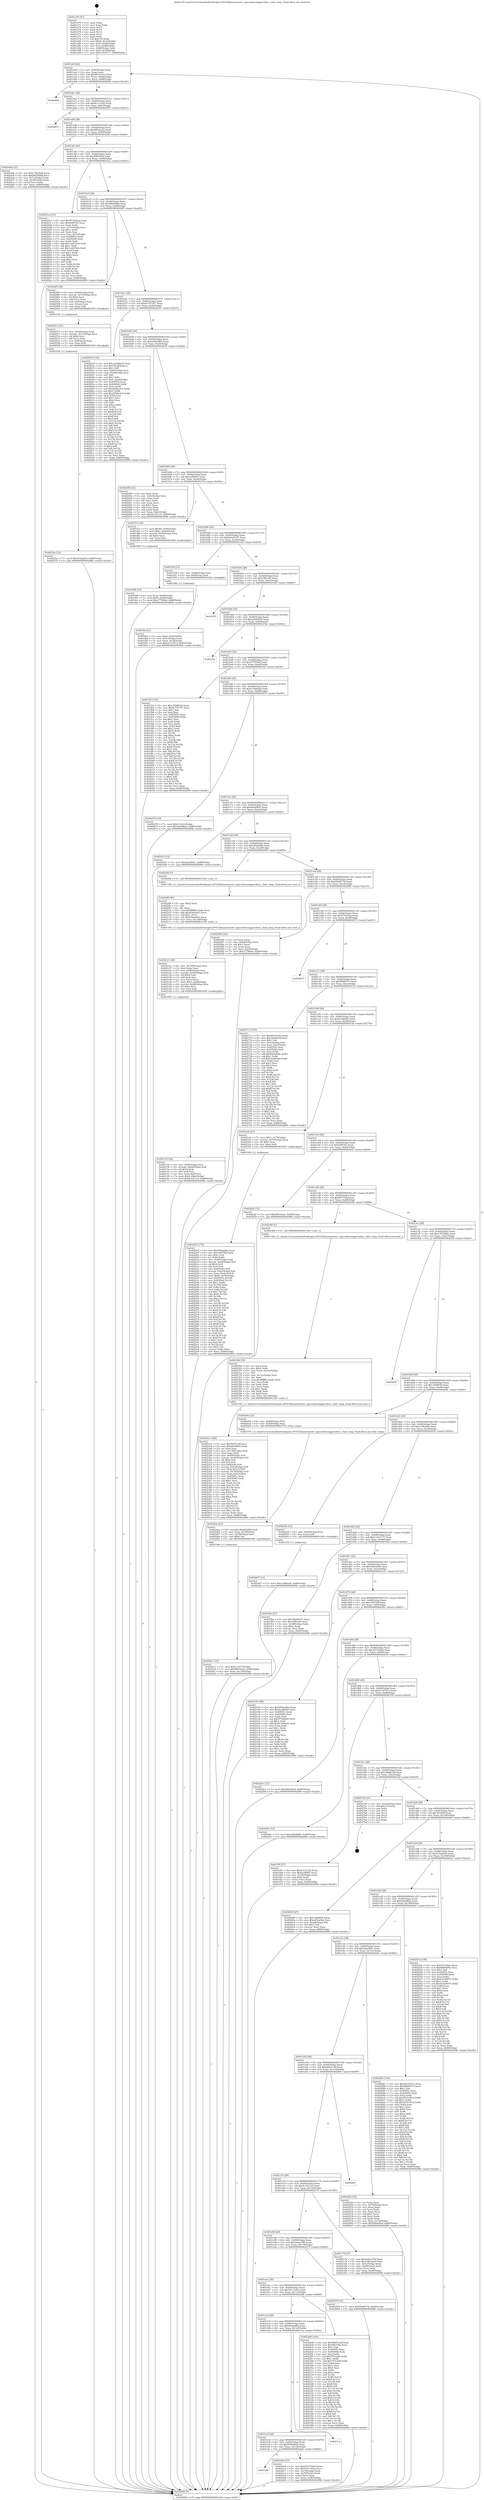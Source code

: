 digraph "0x401a70" {
  label = "0x401a70 (/mnt/c/Users/mathe/Desktop/tcc/POCII/binaries/extr_mpvvideooutgpuvideo.c_find_comp_Final-ollvm.out::main(0))"
  labelloc = "t"
  node[shape=record]

  Entry [label="",width=0.3,height=0.3,shape=circle,fillcolor=black,style=filled]
  "0x401a9f" [label="{
     0x401a9f [29]\l
     | [instrs]\l
     &nbsp;&nbsp;0x401a9f \<+3\>: mov -0x80(%rbp),%eax\l
     &nbsp;&nbsp;0x401aa2 \<+2\>: mov %eax,%ecx\l
     &nbsp;&nbsp;0x401aa4 \<+6\>: sub $0x8910101e,%ecx\l
     &nbsp;&nbsp;0x401aaa \<+6\>: mov %eax,-0x84(%rbp)\l
     &nbsp;&nbsp;0x401ab0 \<+6\>: mov %ecx,-0x88(%rbp)\l
     &nbsp;&nbsp;0x401ab6 \<+6\>: je 0000000000402894 \<main+0xe24\>\l
  }"]
  "0x402894" [label="{
     0x402894\l
  }", style=dashed]
  "0x401abc" [label="{
     0x401abc [28]\l
     | [instrs]\l
     &nbsp;&nbsp;0x401abc \<+5\>: jmp 0000000000401ac1 \<main+0x51\>\l
     &nbsp;&nbsp;0x401ac1 \<+6\>: mov -0x84(%rbp),%eax\l
     &nbsp;&nbsp;0x401ac7 \<+5\>: sub $0x8c13c322,%eax\l
     &nbsp;&nbsp;0x401acc \<+6\>: mov %eax,-0x8c(%rbp)\l
     &nbsp;&nbsp;0x401ad2 \<+6\>: je 0000000000402653 \<main+0xbe3\>\l
  }"]
  Exit [label="",width=0.3,height=0.3,shape=circle,fillcolor=black,style=filled,peripheries=2]
  "0x402653" [label="{
     0x402653\l
  }", style=dashed]
  "0x401ad8" [label="{
     0x401ad8 [28]\l
     | [instrs]\l
     &nbsp;&nbsp;0x401ad8 \<+5\>: jmp 0000000000401add \<main+0x6d\>\l
     &nbsp;&nbsp;0x401add \<+6\>: mov -0x84(%rbp),%eax\l
     &nbsp;&nbsp;0x401ae3 \<+5\>: sub $0x8f616ae2,%eax\l
     &nbsp;&nbsp;0x401ae8 \<+6\>: mov %eax,-0x90(%rbp)\l
     &nbsp;&nbsp;0x401aee \<+6\>: je 00000000004024da \<main+0xa6a\>\l
  }"]
  "0x402647" [label="{
     0x402647 [12]\l
     | [instrs]\l
     &nbsp;&nbsp;0x402647 \<+7\>: movl $0xe18bbaa8,-0x80(%rbp)\l
     &nbsp;&nbsp;0x40264e \<+5\>: jmp 000000000040289b \<main+0xe2b\>\l
  }"]
  "0x4024da" [label="{
     0x4024da [27]\l
     | [instrs]\l
     &nbsp;&nbsp;0x4024da \<+5\>: mov $0x17fbc8d4,%eax\l
     &nbsp;&nbsp;0x4024df \<+5\>: mov $0x9983f0b6,%ecx\l
     &nbsp;&nbsp;0x4024e4 \<+3\>: mov -0x7c(%rbp),%edx\l
     &nbsp;&nbsp;0x4024e7 \<+3\>: cmp -0x54(%rbp),%edx\l
     &nbsp;&nbsp;0x4024ea \<+3\>: cmovl %ecx,%eax\l
     &nbsp;&nbsp;0x4024ed \<+3\>: mov %eax,-0x80(%rbp)\l
     &nbsp;&nbsp;0x4024f0 \<+5\>: jmp 000000000040289b \<main+0xe2b\>\l
  }"]
  "0x401af4" [label="{
     0x401af4 [28]\l
     | [instrs]\l
     &nbsp;&nbsp;0x401af4 \<+5\>: jmp 0000000000401af9 \<main+0x89\>\l
     &nbsp;&nbsp;0x401af9 \<+6\>: mov -0x84(%rbp),%eax\l
     &nbsp;&nbsp;0x401aff \<+5\>: sub $0x8f9b569a,%eax\l
     &nbsp;&nbsp;0x401b04 \<+6\>: mov %eax,-0x94(%rbp)\l
     &nbsp;&nbsp;0x401b0a \<+6\>: je 00000000004025ca \<main+0xb5a\>\l
  }"]
  "0x40252e" [label="{
     0x40252e [12]\l
     | [instrs]\l
     &nbsp;&nbsp;0x40252e \<+7\>: movl $0x410aa6e9,-0x80(%rbp)\l
     &nbsp;&nbsp;0x402535 \<+5\>: jmp 000000000040289b \<main+0xe2b\>\l
  }"]
  "0x4025ca" [label="{
     0x4025ca [101]\l
     | [instrs]\l
     &nbsp;&nbsp;0x4025ca \<+5\>: mov $0xf71034aa,%eax\l
     &nbsp;&nbsp;0x4025cf \<+5\>: mov $0x449f783,%ecx\l
     &nbsp;&nbsp;0x4025d4 \<+2\>: xor %edx,%edx\l
     &nbsp;&nbsp;0x4025d6 \<+3\>: mov -0x7c(%rbp),%esi\l
     &nbsp;&nbsp;0x4025d9 \<+3\>: sub $0x1,%edx\l
     &nbsp;&nbsp;0x4025dc \<+2\>: sub %edx,%esi\l
     &nbsp;&nbsp;0x4025de \<+3\>: mov %esi,-0x7c(%rbp)\l
     &nbsp;&nbsp;0x4025e1 \<+7\>: mov 0x40505c,%edx\l
     &nbsp;&nbsp;0x4025e8 \<+7\>: mov 0x405060,%esi\l
     &nbsp;&nbsp;0x4025ef \<+2\>: mov %edx,%edi\l
     &nbsp;&nbsp;0x4025f1 \<+6\>: add $0x1ed272c6,%edi\l
     &nbsp;&nbsp;0x4025f7 \<+3\>: sub $0x1,%edi\l
     &nbsp;&nbsp;0x4025fa \<+6\>: sub $0x1ed272c6,%edi\l
     &nbsp;&nbsp;0x402600 \<+3\>: imul %edi,%edx\l
     &nbsp;&nbsp;0x402603 \<+3\>: and $0x1,%edx\l
     &nbsp;&nbsp;0x402606 \<+3\>: cmp $0x0,%edx\l
     &nbsp;&nbsp;0x402609 \<+4\>: sete %r8b\l
     &nbsp;&nbsp;0x40260d \<+3\>: cmp $0xa,%esi\l
     &nbsp;&nbsp;0x402610 \<+4\>: setl %r9b\l
     &nbsp;&nbsp;0x402614 \<+3\>: mov %r8b,%r10b\l
     &nbsp;&nbsp;0x402617 \<+3\>: and %r9b,%r10b\l
     &nbsp;&nbsp;0x40261a \<+3\>: xor %r9b,%r8b\l
     &nbsp;&nbsp;0x40261d \<+3\>: or %r8b,%r10b\l
     &nbsp;&nbsp;0x402620 \<+4\>: test $0x1,%r10b\l
     &nbsp;&nbsp;0x402624 \<+3\>: cmovne %ecx,%eax\l
     &nbsp;&nbsp;0x402627 \<+3\>: mov %eax,-0x80(%rbp)\l
     &nbsp;&nbsp;0x40262a \<+5\>: jmp 000000000040289b \<main+0xe2b\>\l
  }"]
  "0x401b10" [label="{
     0x401b10 [28]\l
     | [instrs]\l
     &nbsp;&nbsp;0x401b10 \<+5\>: jmp 0000000000401b15 \<main+0xa5\>\l
     &nbsp;&nbsp;0x401b15 \<+6\>: mov -0x84(%rbp),%eax\l
     &nbsp;&nbsp;0x401b1b \<+5\>: sub $0x9983f0b6,%eax\l
     &nbsp;&nbsp;0x401b20 \<+6\>: mov %eax,-0x98(%rbp)\l
     &nbsp;&nbsp;0x401b26 \<+6\>: je 00000000004024f5 \<main+0xa85\>\l
  }"]
  "0x402513" [label="{
     0x402513 [27]\l
     | [instrs]\l
     &nbsp;&nbsp;0x402513 \<+4\>: mov -0x60(%rbp),%rax\l
     &nbsp;&nbsp;0x402517 \<+4\>: movslq -0x7c(%rbp),%rcx\l
     &nbsp;&nbsp;0x40251b \<+4\>: shl $0x4,%rcx\l
     &nbsp;&nbsp;0x40251f \<+3\>: add %rcx,%rax\l
     &nbsp;&nbsp;0x402522 \<+4\>: mov 0x8(%rax),%rax\l
     &nbsp;&nbsp;0x402526 \<+3\>: mov %rax,%rdi\l
     &nbsp;&nbsp;0x402529 \<+5\>: call 0000000000401030 \<free@plt\>\l
     | [calls]\l
     &nbsp;&nbsp;0x401030 \{1\} (unknown)\l
  }"]
  "0x4024f5" [label="{
     0x4024f5 [30]\l
     | [instrs]\l
     &nbsp;&nbsp;0x4024f5 \<+4\>: mov -0x60(%rbp),%rax\l
     &nbsp;&nbsp;0x4024f9 \<+4\>: movslq -0x7c(%rbp),%rcx\l
     &nbsp;&nbsp;0x4024fd \<+4\>: shl $0x4,%rcx\l
     &nbsp;&nbsp;0x402501 \<+3\>: add %rcx,%rax\l
     &nbsp;&nbsp;0x402504 \<+4\>: mov 0x8(%rax),%rax\l
     &nbsp;&nbsp;0x402508 \<+3\>: mov (%rax),%rax\l
     &nbsp;&nbsp;0x40250b \<+3\>: mov %rax,%rdi\l
     &nbsp;&nbsp;0x40250e \<+5\>: call 0000000000401030 \<free@plt\>\l
     | [calls]\l
     &nbsp;&nbsp;0x401030 \{1\} (unknown)\l
  }"]
  "0x401b2c" [label="{
     0x401b2c [28]\l
     | [instrs]\l
     &nbsp;&nbsp;0x401b2c \<+5\>: jmp 0000000000401b31 \<main+0xc1\>\l
     &nbsp;&nbsp;0x401b31 \<+6\>: mov -0x84(%rbp),%eax\l
     &nbsp;&nbsp;0x401b37 \<+5\>: sub $0x9c797357,%eax\l
     &nbsp;&nbsp;0x401b3c \<+6\>: mov %eax,-0x9c(%rbp)\l
     &nbsp;&nbsp;0x401b42 \<+6\>: je 0000000000402035 \<main+0x5c5\>\l
  }"]
  "0x4024c1" [label="{
     0x4024c1 [25]\l
     | [instrs]\l
     &nbsp;&nbsp;0x4024c1 \<+7\>: movl $0x0,-0x7c(%rbp)\l
     &nbsp;&nbsp;0x4024c8 \<+7\>: movl $0x8f616ae2,-0x80(%rbp)\l
     &nbsp;&nbsp;0x4024cf \<+6\>: mov %eax,-0x134(%rbp)\l
     &nbsp;&nbsp;0x4024d5 \<+5\>: jmp 000000000040289b \<main+0xe2b\>\l
  }"]
  "0x402035" [label="{
     0x402035 [164]\l
     | [instrs]\l
     &nbsp;&nbsp;0x402035 \<+5\>: mov $0xc2548630,%eax\l
     &nbsp;&nbsp;0x40203a \<+5\>: mov $0x3f1aff3f,%ecx\l
     &nbsp;&nbsp;0x40203f \<+2\>: mov $0x1,%dl\l
     &nbsp;&nbsp;0x402041 \<+3\>: mov -0x64(%rbp),%esi\l
     &nbsp;&nbsp;0x402044 \<+3\>: cmp -0x54(%rbp),%esi\l
     &nbsp;&nbsp;0x402047 \<+4\>: setl %dil\l
     &nbsp;&nbsp;0x40204b \<+4\>: and $0x1,%dil\l
     &nbsp;&nbsp;0x40204f \<+4\>: mov %dil,-0x2d(%rbp)\l
     &nbsp;&nbsp;0x402053 \<+7\>: mov 0x40505c,%esi\l
     &nbsp;&nbsp;0x40205a \<+8\>: mov 0x405060,%r8d\l
     &nbsp;&nbsp;0x402062 \<+3\>: mov %esi,%r9d\l
     &nbsp;&nbsp;0x402065 \<+7\>: sub $0x2958a3e5,%r9d\l
     &nbsp;&nbsp;0x40206c \<+4\>: sub $0x1,%r9d\l
     &nbsp;&nbsp;0x402070 \<+7\>: add $0x2958a3e5,%r9d\l
     &nbsp;&nbsp;0x402077 \<+4\>: imul %r9d,%esi\l
     &nbsp;&nbsp;0x40207b \<+3\>: and $0x1,%esi\l
     &nbsp;&nbsp;0x40207e \<+3\>: cmp $0x0,%esi\l
     &nbsp;&nbsp;0x402081 \<+4\>: sete %dil\l
     &nbsp;&nbsp;0x402085 \<+4\>: cmp $0xa,%r8d\l
     &nbsp;&nbsp;0x402089 \<+4\>: setl %r10b\l
     &nbsp;&nbsp;0x40208d \<+3\>: mov %dil,%r11b\l
     &nbsp;&nbsp;0x402090 \<+4\>: xor $0xff,%r11b\l
     &nbsp;&nbsp;0x402094 \<+3\>: mov %r10b,%bl\l
     &nbsp;&nbsp;0x402097 \<+3\>: xor $0xff,%bl\l
     &nbsp;&nbsp;0x40209a \<+3\>: xor $0x0,%dl\l
     &nbsp;&nbsp;0x40209d \<+3\>: mov %r11b,%r14b\l
     &nbsp;&nbsp;0x4020a0 \<+4\>: and $0x0,%r14b\l
     &nbsp;&nbsp;0x4020a4 \<+3\>: and %dl,%dil\l
     &nbsp;&nbsp;0x4020a7 \<+3\>: mov %bl,%r15b\l
     &nbsp;&nbsp;0x4020aa \<+4\>: and $0x0,%r15b\l
     &nbsp;&nbsp;0x4020ae \<+3\>: and %dl,%r10b\l
     &nbsp;&nbsp;0x4020b1 \<+3\>: or %dil,%r14b\l
     &nbsp;&nbsp;0x4020b4 \<+3\>: or %r10b,%r15b\l
     &nbsp;&nbsp;0x4020b7 \<+3\>: xor %r15b,%r14b\l
     &nbsp;&nbsp;0x4020ba \<+3\>: or %bl,%r11b\l
     &nbsp;&nbsp;0x4020bd \<+4\>: xor $0xff,%r11b\l
     &nbsp;&nbsp;0x4020c1 \<+3\>: or $0x0,%dl\l
     &nbsp;&nbsp;0x4020c4 \<+3\>: and %dl,%r11b\l
     &nbsp;&nbsp;0x4020c7 \<+3\>: or %r11b,%r14b\l
     &nbsp;&nbsp;0x4020ca \<+4\>: test $0x1,%r14b\l
     &nbsp;&nbsp;0x4020ce \<+3\>: cmovne %ecx,%eax\l
     &nbsp;&nbsp;0x4020d1 \<+3\>: mov %eax,-0x80(%rbp)\l
     &nbsp;&nbsp;0x4020d4 \<+5\>: jmp 000000000040289b \<main+0xe2b\>\l
  }"]
  "0x401b48" [label="{
     0x401b48 [28]\l
     | [instrs]\l
     &nbsp;&nbsp;0x401b48 \<+5\>: jmp 0000000000401b4d \<main+0xdd\>\l
     &nbsp;&nbsp;0x401b4d \<+6\>: mov -0x84(%rbp),%eax\l
     &nbsp;&nbsp;0x401b53 \<+5\>: sub $0xa44b4db0,%eax\l
     &nbsp;&nbsp;0x401b58 \<+6\>: mov %eax,-0xa0(%rbp)\l
     &nbsp;&nbsp;0x401b5e \<+6\>: je 0000000000402458 \<main+0x9e8\>\l
  }"]
  "0x4024aa" [label="{
     0x4024aa [23]\l
     | [instrs]\l
     &nbsp;&nbsp;0x4024aa \<+10\>: movabs $0x4030b6,%rdi\l
     &nbsp;&nbsp;0x4024b4 \<+3\>: mov %eax,-0x78(%rbp)\l
     &nbsp;&nbsp;0x4024b7 \<+3\>: mov -0x78(%rbp),%esi\l
     &nbsp;&nbsp;0x4024ba \<+2\>: mov $0x0,%al\l
     &nbsp;&nbsp;0x4024bc \<+5\>: call 0000000000401040 \<printf@plt\>\l
     | [calls]\l
     &nbsp;&nbsp;0x401040 \{1\} (unknown)\l
  }"]
  "0x402458" [label="{
     0x402458 [33]\l
     | [instrs]\l
     &nbsp;&nbsp;0x402458 \<+2\>: xor %eax,%eax\l
     &nbsp;&nbsp;0x40245a \<+3\>: mov -0x6c(%rbp),%ecx\l
     &nbsp;&nbsp;0x40245d \<+2\>: mov %eax,%edx\l
     &nbsp;&nbsp;0x40245f \<+2\>: sub %ecx,%edx\l
     &nbsp;&nbsp;0x402461 \<+2\>: mov %eax,%ecx\l
     &nbsp;&nbsp;0x402463 \<+3\>: sub $0x1,%ecx\l
     &nbsp;&nbsp;0x402466 \<+2\>: add %ecx,%edx\l
     &nbsp;&nbsp;0x402468 \<+2\>: sub %edx,%eax\l
     &nbsp;&nbsp;0x40246a \<+3\>: mov %eax,-0x6c(%rbp)\l
     &nbsp;&nbsp;0x40246d \<+7\>: movl $0x4c1d11c0,-0x80(%rbp)\l
     &nbsp;&nbsp;0x402474 \<+5\>: jmp 000000000040289b \<main+0xe2b\>\l
  }"]
  "0x401b64" [label="{
     0x401b64 [28]\l
     | [instrs]\l
     &nbsp;&nbsp;0x401b64 \<+5\>: jmp 0000000000401b69 \<main+0xf9\>\l
     &nbsp;&nbsp;0x401b69 \<+6\>: mov -0x84(%rbp),%eax\l
     &nbsp;&nbsp;0x401b6f \<+5\>: sub $0xaa58f4fc,%eax\l
     &nbsp;&nbsp;0x401b74 \<+6\>: mov %eax,-0xa4(%rbp)\l
     &nbsp;&nbsp;0x401b7a \<+6\>: je 0000000000401f7a \<main+0x50a\>\l
  }"]
  "0x4023a1" [label="{
     0x4023a1 [126]\l
     | [instrs]\l
     &nbsp;&nbsp;0x4023a1 \<+5\>: mov $0x4b651c6f,%ecx\l
     &nbsp;&nbsp;0x4023a6 \<+5\>: mov $0xe6a4f9d3,%edx\l
     &nbsp;&nbsp;0x4023ab \<+2\>: xor %esi,%esi\l
     &nbsp;&nbsp;0x4023ad \<+6\>: mov -0x130(%rbp),%edi\l
     &nbsp;&nbsp;0x4023b3 \<+3\>: imul %eax,%edi\l
     &nbsp;&nbsp;0x4023b6 \<+4\>: mov -0x60(%rbp),%r8\l
     &nbsp;&nbsp;0x4023ba \<+4\>: movslq -0x64(%rbp),%r9\l
     &nbsp;&nbsp;0x4023be \<+4\>: shl $0x4,%r9\l
     &nbsp;&nbsp;0x4023c2 \<+3\>: add %r9,%r8\l
     &nbsp;&nbsp;0x4023c5 \<+4\>: mov 0x8(%r8),%r8\l
     &nbsp;&nbsp;0x4023c9 \<+4\>: movslq -0x6c(%rbp),%r9\l
     &nbsp;&nbsp;0x4023cd \<+4\>: mov (%r8,%r9,8),%r8\l
     &nbsp;&nbsp;0x4023d1 \<+4\>: movslq -0x74(%rbp),%r9\l
     &nbsp;&nbsp;0x4023d5 \<+4\>: mov %edi,(%r8,%r9,4)\l
     &nbsp;&nbsp;0x4023d9 \<+7\>: mov 0x40505c,%eax\l
     &nbsp;&nbsp;0x4023e0 \<+7\>: mov 0x405060,%edi\l
     &nbsp;&nbsp;0x4023e7 \<+3\>: sub $0x1,%esi\l
     &nbsp;&nbsp;0x4023ea \<+3\>: mov %eax,%r10d\l
     &nbsp;&nbsp;0x4023ed \<+3\>: add %esi,%r10d\l
     &nbsp;&nbsp;0x4023f0 \<+4\>: imul %r10d,%eax\l
     &nbsp;&nbsp;0x4023f4 \<+3\>: and $0x1,%eax\l
     &nbsp;&nbsp;0x4023f7 \<+3\>: cmp $0x0,%eax\l
     &nbsp;&nbsp;0x4023fa \<+4\>: sete %r11b\l
     &nbsp;&nbsp;0x4023fe \<+3\>: cmp $0xa,%edi\l
     &nbsp;&nbsp;0x402401 \<+3\>: setl %bl\l
     &nbsp;&nbsp;0x402404 \<+3\>: mov %r11b,%r14b\l
     &nbsp;&nbsp;0x402407 \<+3\>: and %bl,%r14b\l
     &nbsp;&nbsp;0x40240a \<+3\>: xor %bl,%r11b\l
     &nbsp;&nbsp;0x40240d \<+3\>: or %r11b,%r14b\l
     &nbsp;&nbsp;0x402410 \<+4\>: test $0x1,%r14b\l
     &nbsp;&nbsp;0x402414 \<+3\>: cmovne %edx,%ecx\l
     &nbsp;&nbsp;0x402417 \<+3\>: mov %ecx,-0x80(%rbp)\l
     &nbsp;&nbsp;0x40241a \<+5\>: jmp 000000000040289b \<main+0xe2b\>\l
  }"]
  "0x401f7a" [label="{
     0x401f7a [30]\l
     | [instrs]\l
     &nbsp;&nbsp;0x401f7a \<+7\>: movl $0x64,-0x50(%rbp)\l
     &nbsp;&nbsp;0x401f81 \<+7\>: movl $0x1,-0x54(%rbp)\l
     &nbsp;&nbsp;0x401f88 \<+4\>: movslq -0x54(%rbp),%rax\l
     &nbsp;&nbsp;0x401f8c \<+4\>: shl $0x4,%rax\l
     &nbsp;&nbsp;0x401f90 \<+3\>: mov %rax,%rdi\l
     &nbsp;&nbsp;0x401f93 \<+5\>: call 0000000000401050 \<malloc@plt\>\l
     | [calls]\l
     &nbsp;&nbsp;0x401050 \{1\} (unknown)\l
  }"]
  "0x401b80" [label="{
     0x401b80 [28]\l
     | [instrs]\l
     &nbsp;&nbsp;0x401b80 \<+5\>: jmp 0000000000401b85 \<main+0x115\>\l
     &nbsp;&nbsp;0x401b85 \<+6\>: mov -0x84(%rbp),%eax\l
     &nbsp;&nbsp;0x401b8b \<+5\>: sub $0xb8ed5167,%eax\l
     &nbsp;&nbsp;0x401b90 \<+6\>: mov %eax,-0xa8(%rbp)\l
     &nbsp;&nbsp;0x401b96 \<+6\>: je 0000000000401f3d \<main+0x4cd\>\l
  }"]
  "0x40236d" [label="{
     0x40236d [52]\l
     | [instrs]\l
     &nbsp;&nbsp;0x40236d \<+2\>: xor %ecx,%ecx\l
     &nbsp;&nbsp;0x40236f \<+5\>: mov $0x2,%edx\l
     &nbsp;&nbsp;0x402374 \<+6\>: mov %edx,-0x12c(%rbp)\l
     &nbsp;&nbsp;0x40237a \<+1\>: cltd\l
     &nbsp;&nbsp;0x40237b \<+6\>: mov -0x12c(%rbp),%esi\l
     &nbsp;&nbsp;0x402381 \<+2\>: idiv %esi\l
     &nbsp;&nbsp;0x402383 \<+6\>: imul $0xfffffffe,%edx,%edx\l
     &nbsp;&nbsp;0x402389 \<+2\>: mov %ecx,%edi\l
     &nbsp;&nbsp;0x40238b \<+2\>: sub %edx,%edi\l
     &nbsp;&nbsp;0x40238d \<+2\>: mov %ecx,%edx\l
     &nbsp;&nbsp;0x40238f \<+3\>: sub $0x1,%edx\l
     &nbsp;&nbsp;0x402392 \<+2\>: add %edx,%edi\l
     &nbsp;&nbsp;0x402394 \<+2\>: sub %edi,%ecx\l
     &nbsp;&nbsp;0x402396 \<+6\>: mov %ecx,-0x130(%rbp)\l
     &nbsp;&nbsp;0x40239c \<+5\>: call 0000000000401160 \<next_i\>\l
     | [calls]\l
     &nbsp;&nbsp;0x401160 \{1\} (/mnt/c/Users/mathe/Desktop/tcc/POCII/binaries/extr_mpvvideooutgpuvideo.c_find_comp_Final-ollvm.out::next_i)\l
  }"]
  "0x401f3d" [label="{
     0x401f3d [13]\l
     | [instrs]\l
     &nbsp;&nbsp;0x401f3d \<+4\>: mov -0x48(%rbp),%rax\l
     &nbsp;&nbsp;0x401f41 \<+4\>: mov 0x8(%rax),%rdi\l
     &nbsp;&nbsp;0x401f45 \<+5\>: call 0000000000401060 \<atoi@plt\>\l
     | [calls]\l
     &nbsp;&nbsp;0x401060 \{1\} (unknown)\l
  }"]
  "0x401b9c" [label="{
     0x401b9c [28]\l
     | [instrs]\l
     &nbsp;&nbsp;0x401b9c \<+5\>: jmp 0000000000401ba1 \<main+0x131\>\l
     &nbsp;&nbsp;0x401ba1 \<+6\>: mov -0x84(%rbp),%eax\l
     &nbsp;&nbsp;0x401ba7 \<+5\>: sub $0xc0ff1e49,%eax\l
     &nbsp;&nbsp;0x401bac \<+6\>: mov %eax,-0xac(%rbp)\l
     &nbsp;&nbsp;0x401bb2 \<+6\>: je 0000000000401f25 \<main+0x4b5\>\l
  }"]
  "0x401f00" [label="{
     0x401f00\l
  }", style=dashed]
  "0x401f25" [label="{
     0x401f25\l
  }", style=dashed]
  "0x401bb8" [label="{
     0x401bb8 [28]\l
     | [instrs]\l
     &nbsp;&nbsp;0x401bb8 \<+5\>: jmp 0000000000401bbd \<main+0x14d\>\l
     &nbsp;&nbsp;0x401bbd \<+6\>: mov -0x84(%rbp),%eax\l
     &nbsp;&nbsp;0x401bc3 \<+5\>: sub $0xc2548630,%eax\l
     &nbsp;&nbsp;0x401bc8 \<+6\>: mov %eax,-0xb0(%rbp)\l
     &nbsp;&nbsp;0x401bce \<+6\>: je 00000000004027be \<main+0xd4e\>\l
  }"]
  "0x4022bd" [label="{
     0x4022bd [27]\l
     | [instrs]\l
     &nbsp;&nbsp;0x4022bd \<+5\>: mov $0x25274262,%eax\l
     &nbsp;&nbsp;0x4022c2 \<+5\>: mov $0x5411162a,%ecx\l
     &nbsp;&nbsp;0x4022c7 \<+3\>: mov -0x74(%rbp),%edx\l
     &nbsp;&nbsp;0x4022ca \<+3\>: cmp -0x70(%rbp),%edx\l
     &nbsp;&nbsp;0x4022cd \<+3\>: cmovl %ecx,%eax\l
     &nbsp;&nbsp;0x4022d0 \<+3\>: mov %eax,-0x80(%rbp)\l
     &nbsp;&nbsp;0x4022d3 \<+5\>: jmp 000000000040289b \<main+0xe2b\>\l
  }"]
  "0x4027be" [label="{
     0x4027be\l
  }", style=dashed]
  "0x401bd4" [label="{
     0x401bd4 [28]\l
     | [instrs]\l
     &nbsp;&nbsp;0x401bd4 \<+5\>: jmp 0000000000401bd9 \<main+0x169\>\l
     &nbsp;&nbsp;0x401bd9 \<+6\>: mov -0x84(%rbp),%eax\l
     &nbsp;&nbsp;0x401bdf \<+5\>: sub $0xc77569af,%eax\l
     &nbsp;&nbsp;0x401be4 \<+6\>: mov %eax,-0xb4(%rbp)\l
     &nbsp;&nbsp;0x401bea \<+6\>: je 0000000000401faf \<main+0x53f\>\l
  }"]
  "0x401ee4" [label="{
     0x401ee4 [28]\l
     | [instrs]\l
     &nbsp;&nbsp;0x401ee4 \<+5\>: jmp 0000000000401ee9 \<main+0x479\>\l
     &nbsp;&nbsp;0x401ee9 \<+6\>: mov -0x84(%rbp),%eax\l
     &nbsp;&nbsp;0x401eef \<+5\>: sub $0x690ed6e6,%eax\l
     &nbsp;&nbsp;0x401ef4 \<+6\>: mov %eax,-0x124(%rbp)\l
     &nbsp;&nbsp;0x401efa \<+6\>: je 00000000004022bd \<main+0x84d\>\l
  }"]
  "0x401faf" [label="{
     0x401faf [134]\l
     | [instrs]\l
     &nbsp;&nbsp;0x401faf \<+5\>: mov $0xc2548630,%eax\l
     &nbsp;&nbsp;0x401fb4 \<+5\>: mov $0x9c797357,%ecx\l
     &nbsp;&nbsp;0x401fb9 \<+2\>: mov $0x1,%dl\l
     &nbsp;&nbsp;0x401fbb \<+2\>: xor %esi,%esi\l
     &nbsp;&nbsp;0x401fbd \<+7\>: mov 0x40505c,%edi\l
     &nbsp;&nbsp;0x401fc4 \<+8\>: mov 0x405060,%r8d\l
     &nbsp;&nbsp;0x401fcc \<+3\>: sub $0x1,%esi\l
     &nbsp;&nbsp;0x401fcf \<+3\>: mov %edi,%r9d\l
     &nbsp;&nbsp;0x401fd2 \<+3\>: add %esi,%r9d\l
     &nbsp;&nbsp;0x401fd5 \<+4\>: imul %r9d,%edi\l
     &nbsp;&nbsp;0x401fd9 \<+3\>: and $0x1,%edi\l
     &nbsp;&nbsp;0x401fdc \<+3\>: cmp $0x0,%edi\l
     &nbsp;&nbsp;0x401fdf \<+4\>: sete %r10b\l
     &nbsp;&nbsp;0x401fe3 \<+4\>: cmp $0xa,%r8d\l
     &nbsp;&nbsp;0x401fe7 \<+4\>: setl %r11b\l
     &nbsp;&nbsp;0x401feb \<+3\>: mov %r10b,%bl\l
     &nbsp;&nbsp;0x401fee \<+3\>: xor $0xff,%bl\l
     &nbsp;&nbsp;0x401ff1 \<+3\>: mov %r11b,%r14b\l
     &nbsp;&nbsp;0x401ff4 \<+4\>: xor $0xff,%r14b\l
     &nbsp;&nbsp;0x401ff8 \<+3\>: xor $0x1,%dl\l
     &nbsp;&nbsp;0x401ffb \<+3\>: mov %bl,%r15b\l
     &nbsp;&nbsp;0x401ffe \<+4\>: and $0xff,%r15b\l
     &nbsp;&nbsp;0x402002 \<+3\>: and %dl,%r10b\l
     &nbsp;&nbsp;0x402005 \<+3\>: mov %r14b,%r12b\l
     &nbsp;&nbsp;0x402008 \<+4\>: and $0xff,%r12b\l
     &nbsp;&nbsp;0x40200c \<+3\>: and %dl,%r11b\l
     &nbsp;&nbsp;0x40200f \<+3\>: or %r10b,%r15b\l
     &nbsp;&nbsp;0x402012 \<+3\>: or %r11b,%r12b\l
     &nbsp;&nbsp;0x402015 \<+3\>: xor %r12b,%r15b\l
     &nbsp;&nbsp;0x402018 \<+3\>: or %r14b,%bl\l
     &nbsp;&nbsp;0x40201b \<+3\>: xor $0xff,%bl\l
     &nbsp;&nbsp;0x40201e \<+3\>: or $0x1,%dl\l
     &nbsp;&nbsp;0x402021 \<+2\>: and %dl,%bl\l
     &nbsp;&nbsp;0x402023 \<+3\>: or %bl,%r15b\l
     &nbsp;&nbsp;0x402026 \<+4\>: test $0x1,%r15b\l
     &nbsp;&nbsp;0x40202a \<+3\>: cmovne %ecx,%eax\l
     &nbsp;&nbsp;0x40202d \<+3\>: mov %eax,-0x80(%rbp)\l
     &nbsp;&nbsp;0x402030 \<+5\>: jmp 000000000040289b \<main+0xe2b\>\l
  }"]
  "0x401bf0" [label="{
     0x401bf0 [28]\l
     | [instrs]\l
     &nbsp;&nbsp;0x401bf0 \<+5\>: jmp 0000000000401bf5 \<main+0x185\>\l
     &nbsp;&nbsp;0x401bf5 \<+6\>: mov -0x84(%rbp),%eax\l
     &nbsp;&nbsp;0x401bfb \<+5\>: sub $0xe18bbaa8,%eax\l
     &nbsp;&nbsp;0x401c00 \<+6\>: mov %eax,-0xb8(%rbp)\l
     &nbsp;&nbsp;0x401c06 \<+6\>: je 0000000000402670 \<main+0xc00\>\l
  }"]
  "0x4027ca" [label="{
     0x4027ca\l
  }", style=dashed]
  "0x402670" [label="{
     0x402670 [19]\l
     | [instrs]\l
     &nbsp;&nbsp;0x402670 \<+7\>: movl $0x0,-0x3c(%rbp)\l
     &nbsp;&nbsp;0x402677 \<+7\>: movl $0x424ef8a2,-0x80(%rbp)\l
     &nbsp;&nbsp;0x40267e \<+5\>: jmp 000000000040289b \<main+0xe2b\>\l
  }"]
  "0x401c0c" [label="{
     0x401c0c [28]\l
     | [instrs]\l
     &nbsp;&nbsp;0x401c0c \<+5\>: jmp 0000000000401c11 \<main+0x1a1\>\l
     &nbsp;&nbsp;0x401c11 \<+6\>: mov -0x84(%rbp),%eax\l
     &nbsp;&nbsp;0x401c17 \<+5\>: sub $0xe6a4f9d3,%eax\l
     &nbsp;&nbsp;0x401c1c \<+6\>: mov %eax,-0xbc(%rbp)\l
     &nbsp;&nbsp;0x401c22 \<+6\>: je 000000000040241f \<main+0x9af\>\l
  }"]
  "0x401ec8" [label="{
     0x401ec8 [28]\l
     | [instrs]\l
     &nbsp;&nbsp;0x401ec8 \<+5\>: jmp 0000000000401ecd \<main+0x45d\>\l
     &nbsp;&nbsp;0x401ecd \<+6\>: mov -0x84(%rbp),%eax\l
     &nbsp;&nbsp;0x401ed3 \<+5\>: sub $0x654aa89a,%eax\l
     &nbsp;&nbsp;0x401ed8 \<+6\>: mov %eax,-0x120(%rbp)\l
     &nbsp;&nbsp;0x401ede \<+6\>: je 00000000004027ca \<main+0xd5a\>\l
  }"]
  "0x40241f" [label="{
     0x40241f [12]\l
     | [instrs]\l
     &nbsp;&nbsp;0x40241f \<+7\>: movl $0x4a2cf8d1,-0x80(%rbp)\l
     &nbsp;&nbsp;0x402426 \<+5\>: jmp 000000000040289b \<main+0xe2b\>\l
  }"]
  "0x401c28" [label="{
     0x401c28 [28]\l
     | [instrs]\l
     &nbsp;&nbsp;0x401c28 \<+5\>: jmp 0000000000401c2d \<main+0x1bd\>\l
     &nbsp;&nbsp;0x401c2d \<+6\>: mov -0x84(%rbp),%eax\l
     &nbsp;&nbsp;0x401c33 \<+5\>: sub $0xe85da5e6,%eax\l
     &nbsp;&nbsp;0x401c38 \<+6\>: mov %eax,-0xc0(%rbp)\l
     &nbsp;&nbsp;0x401c3e \<+6\>: je 00000000004020f4 \<main+0x684\>\l
  }"]
  "0x4022d8" [label="{
     0x4022d8 [144]\l
     | [instrs]\l
     &nbsp;&nbsp;0x4022d8 \<+5\>: mov $0x4b651c6f,%eax\l
     &nbsp;&nbsp;0x4022dd \<+5\>: mov $0x96373fa,%ecx\l
     &nbsp;&nbsp;0x4022e2 \<+2\>: mov $0x1,%dl\l
     &nbsp;&nbsp;0x4022e4 \<+7\>: mov 0x40505c,%esi\l
     &nbsp;&nbsp;0x4022eb \<+7\>: mov 0x405060,%edi\l
     &nbsp;&nbsp;0x4022f2 \<+3\>: mov %esi,%r8d\l
     &nbsp;&nbsp;0x4022f5 \<+7\>: sub $0x757e249,%r8d\l
     &nbsp;&nbsp;0x4022fc \<+4\>: sub $0x1,%r8d\l
     &nbsp;&nbsp;0x402300 \<+7\>: add $0x757e249,%r8d\l
     &nbsp;&nbsp;0x402307 \<+4\>: imul %r8d,%esi\l
     &nbsp;&nbsp;0x40230b \<+3\>: and $0x1,%esi\l
     &nbsp;&nbsp;0x40230e \<+3\>: cmp $0x0,%esi\l
     &nbsp;&nbsp;0x402311 \<+4\>: sete %r9b\l
     &nbsp;&nbsp;0x402315 \<+3\>: cmp $0xa,%edi\l
     &nbsp;&nbsp;0x402318 \<+4\>: setl %r10b\l
     &nbsp;&nbsp;0x40231c \<+3\>: mov %r9b,%r11b\l
     &nbsp;&nbsp;0x40231f \<+4\>: xor $0xff,%r11b\l
     &nbsp;&nbsp;0x402323 \<+3\>: mov %r10b,%bl\l
     &nbsp;&nbsp;0x402326 \<+3\>: xor $0xff,%bl\l
     &nbsp;&nbsp;0x402329 \<+3\>: xor $0x0,%dl\l
     &nbsp;&nbsp;0x40232c \<+3\>: mov %r11b,%r14b\l
     &nbsp;&nbsp;0x40232f \<+4\>: and $0x0,%r14b\l
     &nbsp;&nbsp;0x402333 \<+3\>: and %dl,%r9b\l
     &nbsp;&nbsp;0x402336 \<+3\>: mov %bl,%r15b\l
     &nbsp;&nbsp;0x402339 \<+4\>: and $0x0,%r15b\l
     &nbsp;&nbsp;0x40233d \<+3\>: and %dl,%r10b\l
     &nbsp;&nbsp;0x402340 \<+3\>: or %r9b,%r14b\l
     &nbsp;&nbsp;0x402343 \<+3\>: or %r10b,%r15b\l
     &nbsp;&nbsp;0x402346 \<+3\>: xor %r15b,%r14b\l
     &nbsp;&nbsp;0x402349 \<+3\>: or %bl,%r11b\l
     &nbsp;&nbsp;0x40234c \<+4\>: xor $0xff,%r11b\l
     &nbsp;&nbsp;0x402350 \<+3\>: or $0x0,%dl\l
     &nbsp;&nbsp;0x402353 \<+3\>: and %dl,%r11b\l
     &nbsp;&nbsp;0x402356 \<+3\>: or %r11b,%r14b\l
     &nbsp;&nbsp;0x402359 \<+4\>: test $0x1,%r14b\l
     &nbsp;&nbsp;0x40235d \<+3\>: cmovne %ecx,%eax\l
     &nbsp;&nbsp;0x402360 \<+3\>: mov %eax,-0x80(%rbp)\l
     &nbsp;&nbsp;0x402363 \<+5\>: jmp 000000000040289b \<main+0xe2b\>\l
  }"]
  "0x4020f4" [label="{
     0x4020f4 [5]\l
     | [instrs]\l
     &nbsp;&nbsp;0x4020f4 \<+5\>: call 0000000000401160 \<next_i\>\l
     | [calls]\l
     &nbsp;&nbsp;0x401160 \{1\} (/mnt/c/Users/mathe/Desktop/tcc/POCII/binaries/extr_mpvvideooutgpuvideo.c_find_comp_Final-ollvm.out::next_i)\l
  }"]
  "0x401c44" [label="{
     0x401c44 [28]\l
     | [instrs]\l
     &nbsp;&nbsp;0x401c44 \<+5\>: jmp 0000000000401c49 \<main+0x1d9\>\l
     &nbsp;&nbsp;0x401c49 \<+6\>: mov -0x84(%rbp),%eax\l
     &nbsp;&nbsp;0x401c4f \<+5\>: sub $0xf59d877b,%eax\l
     &nbsp;&nbsp;0x401c54 \<+6\>: mov %eax,-0xc4(%rbp)\l
     &nbsp;&nbsp;0x401c5a \<+6\>: je 0000000000402485 \<main+0xa15\>\l
  }"]
  "0x401eac" [label="{
     0x401eac [28]\l
     | [instrs]\l
     &nbsp;&nbsp;0x401eac \<+5\>: jmp 0000000000401eb1 \<main+0x441\>\l
     &nbsp;&nbsp;0x401eb1 \<+6\>: mov -0x84(%rbp),%eax\l
     &nbsp;&nbsp;0x401eb7 \<+5\>: sub $0x5411162a,%eax\l
     &nbsp;&nbsp;0x401ebc \<+6\>: mov %eax,-0x11c(%rbp)\l
     &nbsp;&nbsp;0x401ec2 \<+6\>: je 00000000004022d8 \<main+0x868\>\l
  }"]
  "0x402485" [label="{
     0x402485 [25]\l
     | [instrs]\l
     &nbsp;&nbsp;0x402485 \<+2\>: xor %eax,%eax\l
     &nbsp;&nbsp;0x402487 \<+3\>: mov -0x64(%rbp),%ecx\l
     &nbsp;&nbsp;0x40248a \<+3\>: sub $0x1,%eax\l
     &nbsp;&nbsp;0x40248d \<+2\>: sub %eax,%ecx\l
     &nbsp;&nbsp;0x40248f \<+3\>: mov %ecx,-0x64(%rbp)\l
     &nbsp;&nbsp;0x402492 \<+7\>: movl $0xc77569af,-0x80(%rbp)\l
     &nbsp;&nbsp;0x402499 \<+5\>: jmp 000000000040289b \<main+0xe2b\>\l
  }"]
  "0x401c60" [label="{
     0x401c60 [28]\l
     | [instrs]\l
     &nbsp;&nbsp;0x401c60 \<+5\>: jmp 0000000000401c65 \<main+0x1f5\>\l
     &nbsp;&nbsp;0x401c65 \<+6\>: mov -0x84(%rbp),%eax\l
     &nbsp;&nbsp;0x401c6b \<+5\>: sub $0xf71034aa,%eax\l
     &nbsp;&nbsp;0x401c70 \<+6\>: mov %eax,-0xc8(%rbp)\l
     &nbsp;&nbsp;0x401c76 \<+6\>: je 0000000000402873 \<main+0xe03\>\l
  }"]
  "0x402479" [label="{
     0x402479 [12]\l
     | [instrs]\l
     &nbsp;&nbsp;0x402479 \<+7\>: movl $0xf59d877b,-0x80(%rbp)\l
     &nbsp;&nbsp;0x402480 \<+5\>: jmp 000000000040289b \<main+0xe2b\>\l
  }"]
  "0x402873" [label="{
     0x402873\l
  }", style=dashed]
  "0x401c7c" [label="{
     0x401c7c [28]\l
     | [instrs]\l
     &nbsp;&nbsp;0x401c7c \<+5\>: jmp 0000000000401c81 \<main+0x211\>\l
     &nbsp;&nbsp;0x401c81 \<+6\>: mov -0x84(%rbp),%eax\l
     &nbsp;&nbsp;0x401c87 \<+5\>: sub $0xf8885073,%eax\l
     &nbsp;&nbsp;0x401c8c \<+6\>: mov %eax,-0xcc(%rbp)\l
     &nbsp;&nbsp;0x401c92 \<+6\>: je 0000000000402713 \<main+0xca3\>\l
  }"]
  "0x402202" [label="{
     0x402202 [175]\l
     | [instrs]\l
     &nbsp;&nbsp;0x402202 \<+5\>: mov $0x654aa89a,%ecx\l
     &nbsp;&nbsp;0x402207 \<+5\>: mov $0x1f407fdf,%edx\l
     &nbsp;&nbsp;0x40220c \<+3\>: mov $0x1,%sil\l
     &nbsp;&nbsp;0x40220f \<+3\>: xor %r8d,%r8d\l
     &nbsp;&nbsp;0x402212 \<+4\>: mov -0x60(%rbp),%rdi\l
     &nbsp;&nbsp;0x402216 \<+4\>: movslq -0x64(%rbp),%r9\l
     &nbsp;&nbsp;0x40221a \<+4\>: shl $0x4,%r9\l
     &nbsp;&nbsp;0x40221e \<+3\>: add %r9,%rdi\l
     &nbsp;&nbsp;0x402221 \<+4\>: mov 0x8(%rdi),%rdi\l
     &nbsp;&nbsp;0x402225 \<+4\>: movslq -0x6c(%rbp),%r9\l
     &nbsp;&nbsp;0x402229 \<+4\>: mov %rax,(%rdi,%r9,8)\l
     &nbsp;&nbsp;0x40222d \<+7\>: movl $0x0,-0x74(%rbp)\l
     &nbsp;&nbsp;0x402234 \<+8\>: mov 0x40505c,%r10d\l
     &nbsp;&nbsp;0x40223c \<+8\>: mov 0x405060,%r11d\l
     &nbsp;&nbsp;0x402244 \<+4\>: sub $0x1,%r8d\l
     &nbsp;&nbsp;0x402248 \<+3\>: mov %r10d,%ebx\l
     &nbsp;&nbsp;0x40224b \<+3\>: add %r8d,%ebx\l
     &nbsp;&nbsp;0x40224e \<+4\>: imul %ebx,%r10d\l
     &nbsp;&nbsp;0x402252 \<+4\>: and $0x1,%r10d\l
     &nbsp;&nbsp;0x402256 \<+4\>: cmp $0x0,%r10d\l
     &nbsp;&nbsp;0x40225a \<+4\>: sete %r14b\l
     &nbsp;&nbsp;0x40225e \<+4\>: cmp $0xa,%r11d\l
     &nbsp;&nbsp;0x402262 \<+4\>: setl %r15b\l
     &nbsp;&nbsp;0x402266 \<+3\>: mov %r14b,%r12b\l
     &nbsp;&nbsp;0x402269 \<+4\>: xor $0xff,%r12b\l
     &nbsp;&nbsp;0x40226d \<+3\>: mov %r15b,%r13b\l
     &nbsp;&nbsp;0x402270 \<+4\>: xor $0xff,%r13b\l
     &nbsp;&nbsp;0x402274 \<+4\>: xor $0x1,%sil\l
     &nbsp;&nbsp;0x402278 \<+3\>: mov %r12b,%al\l
     &nbsp;&nbsp;0x40227b \<+2\>: and $0xff,%al\l
     &nbsp;&nbsp;0x40227d \<+3\>: and %sil,%r14b\l
     &nbsp;&nbsp;0x402280 \<+3\>: mov %r13b,%dil\l
     &nbsp;&nbsp;0x402283 \<+4\>: and $0xff,%dil\l
     &nbsp;&nbsp;0x402287 \<+3\>: and %sil,%r15b\l
     &nbsp;&nbsp;0x40228a \<+3\>: or %r14b,%al\l
     &nbsp;&nbsp;0x40228d \<+3\>: or %r15b,%dil\l
     &nbsp;&nbsp;0x402290 \<+3\>: xor %dil,%al\l
     &nbsp;&nbsp;0x402293 \<+3\>: or %r13b,%r12b\l
     &nbsp;&nbsp;0x402296 \<+4\>: xor $0xff,%r12b\l
     &nbsp;&nbsp;0x40229a \<+4\>: or $0x1,%sil\l
     &nbsp;&nbsp;0x40229e \<+3\>: and %sil,%r12b\l
     &nbsp;&nbsp;0x4022a1 \<+3\>: or %r12b,%al\l
     &nbsp;&nbsp;0x4022a4 \<+2\>: test $0x1,%al\l
     &nbsp;&nbsp;0x4022a6 \<+3\>: cmovne %edx,%ecx\l
     &nbsp;&nbsp;0x4022a9 \<+3\>: mov %ecx,-0x80(%rbp)\l
     &nbsp;&nbsp;0x4022ac \<+5\>: jmp 000000000040289b \<main+0xe2b\>\l
  }"]
  "0x402713" [label="{
     0x402713 [150]\l
     | [instrs]\l
     &nbsp;&nbsp;0x402713 \<+5\>: mov $0x8910101e,%eax\l
     &nbsp;&nbsp;0x402718 \<+5\>: mov $0x3db6616f,%ecx\l
     &nbsp;&nbsp;0x40271d \<+2\>: mov $0x1,%dl\l
     &nbsp;&nbsp;0x40271f \<+3\>: mov -0x3c(%rbp),%esi\l
     &nbsp;&nbsp;0x402722 \<+3\>: mov %esi,-0x2c(%rbp)\l
     &nbsp;&nbsp;0x402725 \<+7\>: mov 0x40505c,%esi\l
     &nbsp;&nbsp;0x40272c \<+7\>: mov 0x405060,%edi\l
     &nbsp;&nbsp;0x402733 \<+3\>: mov %esi,%r8d\l
     &nbsp;&nbsp;0x402736 \<+7\>: add $0xb4248e6e,%r8d\l
     &nbsp;&nbsp;0x40273d \<+4\>: sub $0x1,%r8d\l
     &nbsp;&nbsp;0x402741 \<+7\>: sub $0xb4248e6e,%r8d\l
     &nbsp;&nbsp;0x402748 \<+4\>: imul %r8d,%esi\l
     &nbsp;&nbsp;0x40274c \<+3\>: and $0x1,%esi\l
     &nbsp;&nbsp;0x40274f \<+3\>: cmp $0x0,%esi\l
     &nbsp;&nbsp;0x402752 \<+4\>: sete %r9b\l
     &nbsp;&nbsp;0x402756 \<+3\>: cmp $0xa,%edi\l
     &nbsp;&nbsp;0x402759 \<+4\>: setl %r10b\l
     &nbsp;&nbsp;0x40275d \<+3\>: mov %r9b,%r11b\l
     &nbsp;&nbsp;0x402760 \<+4\>: xor $0xff,%r11b\l
     &nbsp;&nbsp;0x402764 \<+3\>: mov %r10b,%bl\l
     &nbsp;&nbsp;0x402767 \<+3\>: xor $0xff,%bl\l
     &nbsp;&nbsp;0x40276a \<+3\>: xor $0x1,%dl\l
     &nbsp;&nbsp;0x40276d \<+3\>: mov %r11b,%r14b\l
     &nbsp;&nbsp;0x402770 \<+4\>: and $0xff,%r14b\l
     &nbsp;&nbsp;0x402774 \<+3\>: and %dl,%r9b\l
     &nbsp;&nbsp;0x402777 \<+3\>: mov %bl,%r15b\l
     &nbsp;&nbsp;0x40277a \<+4\>: and $0xff,%r15b\l
     &nbsp;&nbsp;0x40277e \<+3\>: and %dl,%r10b\l
     &nbsp;&nbsp;0x402781 \<+3\>: or %r9b,%r14b\l
     &nbsp;&nbsp;0x402784 \<+3\>: or %r10b,%r15b\l
     &nbsp;&nbsp;0x402787 \<+3\>: xor %r15b,%r14b\l
     &nbsp;&nbsp;0x40278a \<+3\>: or %bl,%r11b\l
     &nbsp;&nbsp;0x40278d \<+4\>: xor $0xff,%r11b\l
     &nbsp;&nbsp;0x402791 \<+3\>: or $0x1,%dl\l
     &nbsp;&nbsp;0x402794 \<+3\>: and %dl,%r11b\l
     &nbsp;&nbsp;0x402797 \<+3\>: or %r11b,%r14b\l
     &nbsp;&nbsp;0x40279a \<+4\>: test $0x1,%r14b\l
     &nbsp;&nbsp;0x40279e \<+3\>: cmovne %ecx,%eax\l
     &nbsp;&nbsp;0x4027a1 \<+3\>: mov %eax,-0x80(%rbp)\l
     &nbsp;&nbsp;0x4027a4 \<+5\>: jmp 000000000040289b \<main+0xe2b\>\l
  }"]
  "0x401c98" [label="{
     0x401c98 [28]\l
     | [instrs]\l
     &nbsp;&nbsp;0x401c98 \<+5\>: jmp 0000000000401c9d \<main+0x22d\>\l
     &nbsp;&nbsp;0x401c9d \<+6\>: mov -0x84(%rbp),%eax\l
     &nbsp;&nbsp;0x401ca3 \<+5\>: sub $0xfa328d94,%eax\l
     &nbsp;&nbsp;0x401ca8 \<+6\>: mov %eax,-0xd0(%rbp)\l
     &nbsp;&nbsp;0x401cae \<+6\>: je 00000000004021eb \<main+0x77b\>\l
  }"]
  "0x401e90" [label="{
     0x401e90 [28]\l
     | [instrs]\l
     &nbsp;&nbsp;0x401e90 \<+5\>: jmp 0000000000401e95 \<main+0x425\>\l
     &nbsp;&nbsp;0x401e95 \<+6\>: mov -0x84(%rbp),%eax\l
     &nbsp;&nbsp;0x401e9b \<+5\>: sub $0x4e6ea768,%eax\l
     &nbsp;&nbsp;0x401ea0 \<+6\>: mov %eax,-0x118(%rbp)\l
     &nbsp;&nbsp;0x401ea6 \<+6\>: je 0000000000402479 \<main+0xa09\>\l
  }"]
  "0x4021eb" [label="{
     0x4021eb [23]\l
     | [instrs]\l
     &nbsp;&nbsp;0x4021eb \<+7\>: movl $0x1,-0x70(%rbp)\l
     &nbsp;&nbsp;0x4021f2 \<+4\>: movslq -0x70(%rbp),%rax\l
     &nbsp;&nbsp;0x4021f6 \<+4\>: shl $0x2,%rax\l
     &nbsp;&nbsp;0x4021fa \<+3\>: mov %rax,%rdi\l
     &nbsp;&nbsp;0x4021fd \<+5\>: call 0000000000401050 \<malloc@plt\>\l
     | [calls]\l
     &nbsp;&nbsp;0x401050 \{1\} (unknown)\l
  }"]
  "0x401cb4" [label="{
     0x401cb4 [28]\l
     | [instrs]\l
     &nbsp;&nbsp;0x401cb4 \<+5\>: jmp 0000000000401cb9 \<main+0x249\>\l
     &nbsp;&nbsp;0x401cb9 \<+6\>: mov -0x84(%rbp),%eax\l
     &nbsp;&nbsp;0x401cbf \<+5\>: sub $0x449f783,%eax\l
     &nbsp;&nbsp;0x401cc4 \<+6\>: mov %eax,-0xd4(%rbp)\l
     &nbsp;&nbsp;0x401cca \<+6\>: je 000000000040262f \<main+0xbbf\>\l
  }"]
  "0x402178" [label="{
     0x402178 [27]\l
     | [instrs]\l
     &nbsp;&nbsp;0x402178 \<+5\>: mov $0x4e6ea768,%eax\l
     &nbsp;&nbsp;0x40217d \<+5\>: mov $0x1dbc4de9,%ecx\l
     &nbsp;&nbsp;0x402182 \<+3\>: mov -0x6c(%rbp),%edx\l
     &nbsp;&nbsp;0x402185 \<+3\>: cmp -0x68(%rbp),%edx\l
     &nbsp;&nbsp;0x402188 \<+3\>: cmovl %ecx,%eax\l
     &nbsp;&nbsp;0x40218b \<+3\>: mov %eax,-0x80(%rbp)\l
     &nbsp;&nbsp;0x40218e \<+5\>: jmp 000000000040289b \<main+0xe2b\>\l
  }"]
  "0x40262f" [label="{
     0x40262f [12]\l
     | [instrs]\l
     &nbsp;&nbsp;0x40262f \<+7\>: movl $0x8f616ae2,-0x80(%rbp)\l
     &nbsp;&nbsp;0x402636 \<+5\>: jmp 000000000040289b \<main+0xe2b\>\l
  }"]
  "0x401cd0" [label="{
     0x401cd0 [28]\l
     | [instrs]\l
     &nbsp;&nbsp;0x401cd0 \<+5\>: jmp 0000000000401cd5 \<main+0x265\>\l
     &nbsp;&nbsp;0x401cd5 \<+6\>: mov -0x84(%rbp),%eax\l
     &nbsp;&nbsp;0x401cdb \<+5\>: sub $0x96373fa,%eax\l
     &nbsp;&nbsp;0x401ce0 \<+6\>: mov %eax,-0xd8(%rbp)\l
     &nbsp;&nbsp;0x401ce6 \<+6\>: je 0000000000402368 \<main+0x8f8\>\l
  }"]
  "0x401e74" [label="{
     0x401e74 [28]\l
     | [instrs]\l
     &nbsp;&nbsp;0x401e74 \<+5\>: jmp 0000000000401e79 \<main+0x409\>\l
     &nbsp;&nbsp;0x401e79 \<+6\>: mov -0x84(%rbp),%eax\l
     &nbsp;&nbsp;0x401e7f \<+5\>: sub $0x4c1d11c0,%eax\l
     &nbsp;&nbsp;0x401e84 \<+6\>: mov %eax,-0x114(%rbp)\l
     &nbsp;&nbsp;0x401e8a \<+6\>: je 0000000000402178 \<main+0x708\>\l
  }"]
  "0x402368" [label="{
     0x402368 [5]\l
     | [instrs]\l
     &nbsp;&nbsp;0x402368 \<+5\>: call 0000000000401160 \<next_i\>\l
     | [calls]\l
     &nbsp;&nbsp;0x401160 \{1\} (/mnt/c/Users/mathe/Desktop/tcc/POCII/binaries/extr_mpvvideooutgpuvideo.c_find_comp_Final-ollvm.out::next_i)\l
  }"]
  "0x401cec" [label="{
     0x401cec [28]\l
     | [instrs]\l
     &nbsp;&nbsp;0x401cec \<+5\>: jmp 0000000000401cf1 \<main+0x281\>\l
     &nbsp;&nbsp;0x401cf1 \<+6\>: mov -0x84(%rbp),%eax\l
     &nbsp;&nbsp;0x401cf7 \<+5\>: sub $0x158788dc,%eax\l
     &nbsp;&nbsp;0x401cfc \<+6\>: mov %eax,-0xdc(%rbp)\l
     &nbsp;&nbsp;0x401d02 \<+6\>: je 000000000040265f \<main+0xbef\>\l
  }"]
  "0x40280f" [label="{
     0x40280f\l
  }", style=dashed]
  "0x40265f" [label="{
     0x40265f\l
  }", style=dashed]
  "0x401d08" [label="{
     0x401d08 [28]\l
     | [instrs]\l
     &nbsp;&nbsp;0x401d08 \<+5\>: jmp 0000000000401d0d \<main+0x29d\>\l
     &nbsp;&nbsp;0x401d0d \<+6\>: mov -0x84(%rbp),%eax\l
     &nbsp;&nbsp;0x401d13 \<+5\>: sub $0x16bf9f36,%eax\l
     &nbsp;&nbsp;0x401d18 \<+6\>: mov %eax,-0xe0(%rbp)\l
     &nbsp;&nbsp;0x401d1e \<+6\>: je 000000000040249e \<main+0xa2e\>\l
  }"]
  "0x401e58" [label="{
     0x401e58 [28]\l
     | [instrs]\l
     &nbsp;&nbsp;0x401e58 \<+5\>: jmp 0000000000401e5d \<main+0x3ed\>\l
     &nbsp;&nbsp;0x401e5d \<+6\>: mov -0x84(%rbp),%eax\l
     &nbsp;&nbsp;0x401e63 \<+5\>: sub $0x4b651c6f,%eax\l
     &nbsp;&nbsp;0x401e68 \<+6\>: mov %eax,-0x110(%rbp)\l
     &nbsp;&nbsp;0x401e6e \<+6\>: je 000000000040280f \<main+0xd9f\>\l
  }"]
  "0x40249e" [label="{
     0x40249e [12]\l
     | [instrs]\l
     &nbsp;&nbsp;0x40249e \<+4\>: mov -0x60(%rbp),%rdi\l
     &nbsp;&nbsp;0x4024a2 \<+3\>: mov -0x50(%rbp),%esi\l
     &nbsp;&nbsp;0x4024a5 \<+5\>: call 0000000000401570 \<find_comp\>\l
     | [calls]\l
     &nbsp;&nbsp;0x401570 \{1\} (/mnt/c/Users/mathe/Desktop/tcc/POCII/binaries/extr_mpvvideooutgpuvideo.c_find_comp_Final-ollvm.out::find_comp)\l
  }"]
  "0x401d24" [label="{
     0x401d24 [28]\l
     | [instrs]\l
     &nbsp;&nbsp;0x401d24 \<+5\>: jmp 0000000000401d29 \<main+0x2b9\>\l
     &nbsp;&nbsp;0x401d29 \<+6\>: mov -0x84(%rbp),%eax\l
     &nbsp;&nbsp;0x401d2f \<+5\>: sub $0x17fbc8d4,%eax\l
     &nbsp;&nbsp;0x401d34 \<+6\>: mov %eax,-0xe4(%rbp)\l
     &nbsp;&nbsp;0x401d3a \<+6\>: je 000000000040263b \<main+0xbcb\>\l
  }"]
  "0x40242b" [label="{
     0x40242b [33]\l
     | [instrs]\l
     &nbsp;&nbsp;0x40242b \<+2\>: xor %eax,%eax\l
     &nbsp;&nbsp;0x40242d \<+3\>: mov -0x74(%rbp),%ecx\l
     &nbsp;&nbsp;0x402430 \<+2\>: mov %eax,%edx\l
     &nbsp;&nbsp;0x402432 \<+2\>: sub %ecx,%edx\l
     &nbsp;&nbsp;0x402434 \<+2\>: mov %eax,%ecx\l
     &nbsp;&nbsp;0x402436 \<+3\>: sub $0x1,%ecx\l
     &nbsp;&nbsp;0x402439 \<+2\>: add %ecx,%edx\l
     &nbsp;&nbsp;0x40243b \<+2\>: sub %edx,%eax\l
     &nbsp;&nbsp;0x40243d \<+3\>: mov %eax,-0x74(%rbp)\l
     &nbsp;&nbsp;0x402440 \<+7\>: movl $0x690ed6e6,-0x80(%rbp)\l
     &nbsp;&nbsp;0x402447 \<+5\>: jmp 000000000040289b \<main+0xe2b\>\l
  }"]
  "0x40263b" [label="{
     0x40263b [12]\l
     | [instrs]\l
     &nbsp;&nbsp;0x40263b \<+4\>: mov -0x60(%rbp),%rax\l
     &nbsp;&nbsp;0x40263f \<+3\>: mov %rax,%rdi\l
     &nbsp;&nbsp;0x402642 \<+5\>: call 0000000000401030 \<free@plt\>\l
     | [calls]\l
     &nbsp;&nbsp;0x401030 \{1\} (unknown)\l
  }"]
  "0x401d40" [label="{
     0x401d40 [28]\l
     | [instrs]\l
     &nbsp;&nbsp;0x401d40 \<+5\>: jmp 0000000000401d45 \<main+0x2d5\>\l
     &nbsp;&nbsp;0x401d45 \<+6\>: mov -0x84(%rbp),%eax\l
     &nbsp;&nbsp;0x401d4b \<+5\>: sub $0x1c914177,%eax\l
     &nbsp;&nbsp;0x401d50 \<+6\>: mov %eax,-0xe8(%rbp)\l
     &nbsp;&nbsp;0x401d56 \<+6\>: je 0000000000401f0a \<main+0x49a\>\l
  }"]
  "0x401e3c" [label="{
     0x401e3c [28]\l
     | [instrs]\l
     &nbsp;&nbsp;0x401e3c \<+5\>: jmp 0000000000401e41 \<main+0x3d1\>\l
     &nbsp;&nbsp;0x401e41 \<+6\>: mov -0x84(%rbp),%eax\l
     &nbsp;&nbsp;0x401e47 \<+5\>: sub $0x4a2cf8d1,%eax\l
     &nbsp;&nbsp;0x401e4c \<+6\>: mov %eax,-0x10c(%rbp)\l
     &nbsp;&nbsp;0x401e52 \<+6\>: je 000000000040242b \<main+0x9bb\>\l
  }"]
  "0x401f0a" [label="{
     0x401f0a [27]\l
     | [instrs]\l
     &nbsp;&nbsp;0x401f0a \<+5\>: mov $0xb8ed5167,%eax\l
     &nbsp;&nbsp;0x401f0f \<+5\>: mov $0xc0ff1e49,%ecx\l
     &nbsp;&nbsp;0x401f14 \<+3\>: mov -0x38(%rbp),%edx\l
     &nbsp;&nbsp;0x401f17 \<+3\>: cmp $0x2,%edx\l
     &nbsp;&nbsp;0x401f1a \<+3\>: cmovne %ecx,%eax\l
     &nbsp;&nbsp;0x401f1d \<+3\>: mov %eax,-0x80(%rbp)\l
     &nbsp;&nbsp;0x401f20 \<+5\>: jmp 000000000040289b \<main+0xe2b\>\l
  }"]
  "0x401d5c" [label="{
     0x401d5c [28]\l
     | [instrs]\l
     &nbsp;&nbsp;0x401d5c \<+5\>: jmp 0000000000401d61 \<main+0x2f1\>\l
     &nbsp;&nbsp;0x401d61 \<+6\>: mov -0x84(%rbp),%eax\l
     &nbsp;&nbsp;0x401d67 \<+5\>: sub $0x1dbc4de9,%eax\l
     &nbsp;&nbsp;0x401d6c \<+6\>: mov %eax,-0xec(%rbp)\l
     &nbsp;&nbsp;0x401d72 \<+6\>: je 0000000000402193 \<main+0x723\>\l
  }"]
  "0x40289b" [label="{
     0x40289b [5]\l
     | [instrs]\l
     &nbsp;&nbsp;0x40289b \<+5\>: jmp 0000000000401a9f \<main+0x2f\>\l
  }"]
  "0x401a70" [label="{
     0x401a70 [47]\l
     | [instrs]\l
     &nbsp;&nbsp;0x401a70 \<+1\>: push %rbp\l
     &nbsp;&nbsp;0x401a71 \<+3\>: mov %rsp,%rbp\l
     &nbsp;&nbsp;0x401a74 \<+2\>: push %r15\l
     &nbsp;&nbsp;0x401a76 \<+2\>: push %r14\l
     &nbsp;&nbsp;0x401a78 \<+2\>: push %r13\l
     &nbsp;&nbsp;0x401a7a \<+2\>: push %r12\l
     &nbsp;&nbsp;0x401a7c \<+1\>: push %rbx\l
     &nbsp;&nbsp;0x401a7d \<+7\>: sub $0x118,%rsp\l
     &nbsp;&nbsp;0x401a84 \<+7\>: movl $0x0,-0x3c(%rbp)\l
     &nbsp;&nbsp;0x401a8b \<+3\>: mov %edi,-0x40(%rbp)\l
     &nbsp;&nbsp;0x401a8e \<+4\>: mov %rsi,-0x48(%rbp)\l
     &nbsp;&nbsp;0x401a92 \<+3\>: mov -0x40(%rbp),%edi\l
     &nbsp;&nbsp;0x401a95 \<+3\>: mov %edi,-0x38(%rbp)\l
     &nbsp;&nbsp;0x401a98 \<+7\>: movl $0x1c914177,-0x80(%rbp)\l
  }"]
  "0x401f4a" [label="{
     0x401f4a [21]\l
     | [instrs]\l
     &nbsp;&nbsp;0x401f4a \<+3\>: mov %eax,-0x4c(%rbp)\l
     &nbsp;&nbsp;0x401f4d \<+3\>: mov -0x4c(%rbp),%eax\l
     &nbsp;&nbsp;0x401f50 \<+3\>: mov %eax,-0x34(%rbp)\l
     &nbsp;&nbsp;0x401f53 \<+7\>: movl $0x2e7a7813,-0x80(%rbp)\l
     &nbsp;&nbsp;0x401f5a \<+5\>: jmp 000000000040289b \<main+0xe2b\>\l
  }"]
  "0x402683" [label="{
     0x402683 [144]\l
     | [instrs]\l
     &nbsp;&nbsp;0x402683 \<+5\>: mov $0x8910101e,%eax\l
     &nbsp;&nbsp;0x402688 \<+5\>: mov $0xf8885073,%ecx\l
     &nbsp;&nbsp;0x40268d \<+2\>: mov $0x1,%dl\l
     &nbsp;&nbsp;0x40268f \<+7\>: mov 0x40505c,%esi\l
     &nbsp;&nbsp;0x402696 \<+7\>: mov 0x405060,%edi\l
     &nbsp;&nbsp;0x40269d \<+3\>: mov %esi,%r8d\l
     &nbsp;&nbsp;0x4026a0 \<+7\>: sub $0x291b181d,%r8d\l
     &nbsp;&nbsp;0x4026a7 \<+4\>: sub $0x1,%r8d\l
     &nbsp;&nbsp;0x4026ab \<+7\>: add $0x291b181d,%r8d\l
     &nbsp;&nbsp;0x4026b2 \<+4\>: imul %r8d,%esi\l
     &nbsp;&nbsp;0x4026b6 \<+3\>: and $0x1,%esi\l
     &nbsp;&nbsp;0x4026b9 \<+3\>: cmp $0x0,%esi\l
     &nbsp;&nbsp;0x4026bc \<+4\>: sete %r9b\l
     &nbsp;&nbsp;0x4026c0 \<+3\>: cmp $0xa,%edi\l
     &nbsp;&nbsp;0x4026c3 \<+4\>: setl %r10b\l
     &nbsp;&nbsp;0x4026c7 \<+3\>: mov %r9b,%r11b\l
     &nbsp;&nbsp;0x4026ca \<+4\>: xor $0xff,%r11b\l
     &nbsp;&nbsp;0x4026ce \<+3\>: mov %r10b,%bl\l
     &nbsp;&nbsp;0x4026d1 \<+3\>: xor $0xff,%bl\l
     &nbsp;&nbsp;0x4026d4 \<+3\>: xor $0x1,%dl\l
     &nbsp;&nbsp;0x4026d7 \<+3\>: mov %r11b,%r14b\l
     &nbsp;&nbsp;0x4026da \<+4\>: and $0xff,%r14b\l
     &nbsp;&nbsp;0x4026de \<+3\>: and %dl,%r9b\l
     &nbsp;&nbsp;0x4026e1 \<+3\>: mov %bl,%r15b\l
     &nbsp;&nbsp;0x4026e4 \<+4\>: and $0xff,%r15b\l
     &nbsp;&nbsp;0x4026e8 \<+3\>: and %dl,%r10b\l
     &nbsp;&nbsp;0x4026eb \<+3\>: or %r9b,%r14b\l
     &nbsp;&nbsp;0x4026ee \<+3\>: or %r10b,%r15b\l
     &nbsp;&nbsp;0x4026f1 \<+3\>: xor %r15b,%r14b\l
     &nbsp;&nbsp;0x4026f4 \<+3\>: or %bl,%r11b\l
     &nbsp;&nbsp;0x4026f7 \<+4\>: xor $0xff,%r11b\l
     &nbsp;&nbsp;0x4026fb \<+3\>: or $0x1,%dl\l
     &nbsp;&nbsp;0x4026fe \<+3\>: and %dl,%r11b\l
     &nbsp;&nbsp;0x402701 \<+3\>: or %r11b,%r14b\l
     &nbsp;&nbsp;0x402704 \<+4\>: test $0x1,%r14b\l
     &nbsp;&nbsp;0x402708 \<+3\>: cmovne %ecx,%eax\l
     &nbsp;&nbsp;0x40270b \<+3\>: mov %eax,-0x80(%rbp)\l
     &nbsp;&nbsp;0x40270e \<+5\>: jmp 000000000040289b \<main+0xe2b\>\l
  }"]
  "0x402193" [label="{
     0x402193 [88]\l
     | [instrs]\l
     &nbsp;&nbsp;0x402193 \<+5\>: mov $0x654aa89a,%eax\l
     &nbsp;&nbsp;0x402198 \<+5\>: mov $0xfa328d94,%ecx\l
     &nbsp;&nbsp;0x40219d \<+7\>: mov 0x40505c,%edx\l
     &nbsp;&nbsp;0x4021a4 \<+7\>: mov 0x405060,%esi\l
     &nbsp;&nbsp;0x4021ab \<+2\>: mov %edx,%edi\l
     &nbsp;&nbsp;0x4021ad \<+6\>: sub $0x873dbbd3,%edi\l
     &nbsp;&nbsp;0x4021b3 \<+3\>: sub $0x1,%edi\l
     &nbsp;&nbsp;0x4021b6 \<+6\>: add $0x873dbbd3,%edi\l
     &nbsp;&nbsp;0x4021bc \<+3\>: imul %edi,%edx\l
     &nbsp;&nbsp;0x4021bf \<+3\>: and $0x1,%edx\l
     &nbsp;&nbsp;0x4021c2 \<+3\>: cmp $0x0,%edx\l
     &nbsp;&nbsp;0x4021c5 \<+4\>: sete %r8b\l
     &nbsp;&nbsp;0x4021c9 \<+3\>: cmp $0xa,%esi\l
     &nbsp;&nbsp;0x4021cc \<+4\>: setl %r9b\l
     &nbsp;&nbsp;0x4021d0 \<+3\>: mov %r8b,%r10b\l
     &nbsp;&nbsp;0x4021d3 \<+3\>: and %r9b,%r10b\l
     &nbsp;&nbsp;0x4021d6 \<+3\>: xor %r9b,%r8b\l
     &nbsp;&nbsp;0x4021d9 \<+3\>: or %r8b,%r10b\l
     &nbsp;&nbsp;0x4021dc \<+4\>: test $0x1,%r10b\l
     &nbsp;&nbsp;0x4021e0 \<+3\>: cmovne %ecx,%eax\l
     &nbsp;&nbsp;0x4021e3 \<+3\>: mov %eax,-0x80(%rbp)\l
     &nbsp;&nbsp;0x4021e6 \<+5\>: jmp 000000000040289b \<main+0xe2b\>\l
  }"]
  "0x401d78" [label="{
     0x401d78 [28]\l
     | [instrs]\l
     &nbsp;&nbsp;0x401d78 \<+5\>: jmp 0000000000401d7d \<main+0x30d\>\l
     &nbsp;&nbsp;0x401d7d \<+6\>: mov -0x84(%rbp),%eax\l
     &nbsp;&nbsp;0x401d83 \<+5\>: sub $0x1f407fdf,%eax\l
     &nbsp;&nbsp;0x401d88 \<+6\>: mov %eax,-0xf0(%rbp)\l
     &nbsp;&nbsp;0x401d8e \<+6\>: je 00000000004022b1 \<main+0x841\>\l
  }"]
  "0x401e20" [label="{
     0x401e20 [28]\l
     | [instrs]\l
     &nbsp;&nbsp;0x401e20 \<+5\>: jmp 0000000000401e25 \<main+0x3b5\>\l
     &nbsp;&nbsp;0x401e25 \<+6\>: mov -0x84(%rbp),%eax\l
     &nbsp;&nbsp;0x401e2b \<+5\>: sub $0x424ef8a2,%eax\l
     &nbsp;&nbsp;0x401e30 \<+6\>: mov %eax,-0x108(%rbp)\l
     &nbsp;&nbsp;0x401e36 \<+6\>: je 0000000000402683 \<main+0xc13\>\l
  }"]
  "0x4022b1" [label="{
     0x4022b1 [12]\l
     | [instrs]\l
     &nbsp;&nbsp;0x4022b1 \<+7\>: movl $0x690ed6e6,-0x80(%rbp)\l
     &nbsp;&nbsp;0x4022b8 \<+5\>: jmp 000000000040289b \<main+0xe2b\>\l
  }"]
  "0x401d94" [label="{
     0x401d94 [28]\l
     | [instrs]\l
     &nbsp;&nbsp;0x401d94 \<+5\>: jmp 0000000000401d99 \<main+0x329\>\l
     &nbsp;&nbsp;0x401d99 \<+6\>: mov -0x84(%rbp),%eax\l
     &nbsp;&nbsp;0x401d9f \<+5\>: sub $0x25274262,%eax\l
     &nbsp;&nbsp;0x401da4 \<+6\>: mov %eax,-0xf4(%rbp)\l
     &nbsp;&nbsp;0x401daa \<+6\>: je 000000000040244c \<main+0x9dc\>\l
  }"]
  "0x40253a" [label="{
     0x40253a [144]\l
     | [instrs]\l
     &nbsp;&nbsp;0x40253a \<+5\>: mov $0xf71034aa,%eax\l
     &nbsp;&nbsp;0x40253f \<+5\>: mov $0x8f9b569a,%ecx\l
     &nbsp;&nbsp;0x402544 \<+2\>: mov $0x1,%dl\l
     &nbsp;&nbsp;0x402546 \<+7\>: mov 0x40505c,%esi\l
     &nbsp;&nbsp;0x40254d \<+7\>: mov 0x405060,%edi\l
     &nbsp;&nbsp;0x402554 \<+3\>: mov %esi,%r8d\l
     &nbsp;&nbsp;0x402557 \<+7\>: add $0x63168075,%r8d\l
     &nbsp;&nbsp;0x40255e \<+4\>: sub $0x1,%r8d\l
     &nbsp;&nbsp;0x402562 \<+7\>: sub $0x63168075,%r8d\l
     &nbsp;&nbsp;0x402569 \<+4\>: imul %r8d,%esi\l
     &nbsp;&nbsp;0x40256d \<+3\>: and $0x1,%esi\l
     &nbsp;&nbsp;0x402570 \<+3\>: cmp $0x0,%esi\l
     &nbsp;&nbsp;0x402573 \<+4\>: sete %r9b\l
     &nbsp;&nbsp;0x402577 \<+3\>: cmp $0xa,%edi\l
     &nbsp;&nbsp;0x40257a \<+4\>: setl %r10b\l
     &nbsp;&nbsp;0x40257e \<+3\>: mov %r9b,%r11b\l
     &nbsp;&nbsp;0x402581 \<+4\>: xor $0xff,%r11b\l
     &nbsp;&nbsp;0x402585 \<+3\>: mov %r10b,%bl\l
     &nbsp;&nbsp;0x402588 \<+3\>: xor $0xff,%bl\l
     &nbsp;&nbsp;0x40258b \<+3\>: xor $0x0,%dl\l
     &nbsp;&nbsp;0x40258e \<+3\>: mov %r11b,%r14b\l
     &nbsp;&nbsp;0x402591 \<+4\>: and $0x0,%r14b\l
     &nbsp;&nbsp;0x402595 \<+3\>: and %dl,%r9b\l
     &nbsp;&nbsp;0x402598 \<+3\>: mov %bl,%r15b\l
     &nbsp;&nbsp;0x40259b \<+4\>: and $0x0,%r15b\l
     &nbsp;&nbsp;0x40259f \<+3\>: and %dl,%r10b\l
     &nbsp;&nbsp;0x4025a2 \<+3\>: or %r9b,%r14b\l
     &nbsp;&nbsp;0x4025a5 \<+3\>: or %r10b,%r15b\l
     &nbsp;&nbsp;0x4025a8 \<+3\>: xor %r15b,%r14b\l
     &nbsp;&nbsp;0x4025ab \<+3\>: or %bl,%r11b\l
     &nbsp;&nbsp;0x4025ae \<+4\>: xor $0xff,%r11b\l
     &nbsp;&nbsp;0x4025b2 \<+3\>: or $0x0,%dl\l
     &nbsp;&nbsp;0x4025b5 \<+3\>: and %dl,%r11b\l
     &nbsp;&nbsp;0x4025b8 \<+3\>: or %r11b,%r14b\l
     &nbsp;&nbsp;0x4025bb \<+4\>: test $0x1,%r14b\l
     &nbsp;&nbsp;0x4025bf \<+3\>: cmovne %ecx,%eax\l
     &nbsp;&nbsp;0x4025c2 \<+3\>: mov %eax,-0x80(%rbp)\l
     &nbsp;&nbsp;0x4025c5 \<+5\>: jmp 000000000040289b \<main+0xe2b\>\l
  }"]
  "0x40244c" [label="{
     0x40244c [12]\l
     | [instrs]\l
     &nbsp;&nbsp;0x40244c \<+7\>: movl $0xa44b4db0,-0x80(%rbp)\l
     &nbsp;&nbsp;0x402453 \<+5\>: jmp 000000000040289b \<main+0xe2b\>\l
  }"]
  "0x401db0" [label="{
     0x401db0 [28]\l
     | [instrs]\l
     &nbsp;&nbsp;0x401db0 \<+5\>: jmp 0000000000401db5 \<main+0x345\>\l
     &nbsp;&nbsp;0x401db5 \<+6\>: mov -0x84(%rbp),%eax\l
     &nbsp;&nbsp;0x401dbb \<+5\>: sub $0x2e7a7813,%eax\l
     &nbsp;&nbsp;0x401dc0 \<+6\>: mov %eax,-0xf8(%rbp)\l
     &nbsp;&nbsp;0x401dc6 \<+6\>: je 0000000000401f5f \<main+0x4ef\>\l
  }"]
  "0x402152" [label="{
     0x402152 [38]\l
     | [instrs]\l
     &nbsp;&nbsp;0x402152 \<+4\>: mov -0x60(%rbp),%rsi\l
     &nbsp;&nbsp;0x402156 \<+4\>: movslq -0x64(%rbp),%rdi\l
     &nbsp;&nbsp;0x40215a \<+4\>: shl $0x4,%rdi\l
     &nbsp;&nbsp;0x40215e \<+3\>: add %rdi,%rsi\l
     &nbsp;&nbsp;0x402161 \<+4\>: mov %rax,0x8(%rsi)\l
     &nbsp;&nbsp;0x402165 \<+7\>: movl $0x0,-0x6c(%rbp)\l
     &nbsp;&nbsp;0x40216c \<+7\>: movl $0x4c1d11c0,-0x80(%rbp)\l
     &nbsp;&nbsp;0x402173 \<+5\>: jmp 000000000040289b \<main+0xe2b\>\l
  }"]
  "0x401f5f" [label="{
     0x401f5f [27]\l
     | [instrs]\l
     &nbsp;&nbsp;0x401f5f \<+5\>: mov $0x8c13c322,%eax\l
     &nbsp;&nbsp;0x401f64 \<+5\>: mov $0xaa58f4fc,%ecx\l
     &nbsp;&nbsp;0x401f69 \<+3\>: mov -0x34(%rbp),%edx\l
     &nbsp;&nbsp;0x401f6c \<+3\>: cmp $0x0,%edx\l
     &nbsp;&nbsp;0x401f6f \<+3\>: cmove %ecx,%eax\l
     &nbsp;&nbsp;0x401f72 \<+3\>: mov %eax,-0x80(%rbp)\l
     &nbsp;&nbsp;0x401f75 \<+5\>: jmp 000000000040289b \<main+0xe2b\>\l
  }"]
  "0x401dcc" [label="{
     0x401dcc [28]\l
     | [instrs]\l
     &nbsp;&nbsp;0x401dcc \<+5\>: jmp 0000000000401dd1 \<main+0x361\>\l
     &nbsp;&nbsp;0x401dd1 \<+6\>: mov -0x84(%rbp),%eax\l
     &nbsp;&nbsp;0x401dd7 \<+5\>: sub $0x3db6616f,%eax\l
     &nbsp;&nbsp;0x401ddc \<+6\>: mov %eax,-0xfc(%rbp)\l
     &nbsp;&nbsp;0x401de2 \<+6\>: je 00000000004027a9 \<main+0xd39\>\l
  }"]
  "0x401f98" [label="{
     0x401f98 [23]\l
     | [instrs]\l
     &nbsp;&nbsp;0x401f98 \<+4\>: mov %rax,-0x60(%rbp)\l
     &nbsp;&nbsp;0x401f9c \<+7\>: movl $0x0,-0x64(%rbp)\l
     &nbsp;&nbsp;0x401fa3 \<+7\>: movl $0xc77569af,-0x80(%rbp)\l
     &nbsp;&nbsp;0x401faa \<+5\>: jmp 000000000040289b \<main+0xe2b\>\l
  }"]
  "0x402121" [label="{
     0x402121 [49]\l
     | [instrs]\l
     &nbsp;&nbsp;0x402121 \<+6\>: mov -0x128(%rbp),%ecx\l
     &nbsp;&nbsp;0x402127 \<+3\>: imul %eax,%ecx\l
     &nbsp;&nbsp;0x40212a \<+4\>: mov -0x60(%rbp),%rsi\l
     &nbsp;&nbsp;0x40212e \<+4\>: movslq -0x64(%rbp),%rdi\l
     &nbsp;&nbsp;0x402132 \<+4\>: shl $0x4,%rdi\l
     &nbsp;&nbsp;0x402136 \<+3\>: add %rdi,%rsi\l
     &nbsp;&nbsp;0x402139 \<+2\>: mov %ecx,(%rsi)\l
     &nbsp;&nbsp;0x40213b \<+7\>: movl $0x1,-0x68(%rbp)\l
     &nbsp;&nbsp;0x402142 \<+4\>: movslq -0x68(%rbp),%rsi\l
     &nbsp;&nbsp;0x402146 \<+4\>: shl $0x3,%rsi\l
     &nbsp;&nbsp;0x40214a \<+3\>: mov %rsi,%rdi\l
     &nbsp;&nbsp;0x40214d \<+5\>: call 0000000000401050 \<malloc@plt\>\l
     | [calls]\l
     &nbsp;&nbsp;0x401050 \{1\} (unknown)\l
  }"]
  "0x4027a9" [label="{
     0x4027a9 [21]\l
     | [instrs]\l
     &nbsp;&nbsp;0x4027a9 \<+3\>: mov -0x2c(%rbp),%eax\l
     &nbsp;&nbsp;0x4027ac \<+7\>: add $0x118,%rsp\l
     &nbsp;&nbsp;0x4027b3 \<+1\>: pop %rbx\l
     &nbsp;&nbsp;0x4027b4 \<+2\>: pop %r12\l
     &nbsp;&nbsp;0x4027b6 \<+2\>: pop %r13\l
     &nbsp;&nbsp;0x4027b8 \<+2\>: pop %r14\l
     &nbsp;&nbsp;0x4027ba \<+2\>: pop %r15\l
     &nbsp;&nbsp;0x4027bc \<+1\>: pop %rbp\l
     &nbsp;&nbsp;0x4027bd \<+1\>: ret\l
  }"]
  "0x401de8" [label="{
     0x401de8 [28]\l
     | [instrs]\l
     &nbsp;&nbsp;0x401de8 \<+5\>: jmp 0000000000401ded \<main+0x37d\>\l
     &nbsp;&nbsp;0x401ded \<+6\>: mov -0x84(%rbp),%eax\l
     &nbsp;&nbsp;0x401df3 \<+5\>: sub $0x3f1aff3f,%eax\l
     &nbsp;&nbsp;0x401df8 \<+6\>: mov %eax,-0x100(%rbp)\l
     &nbsp;&nbsp;0x401dfe \<+6\>: je 00000000004020d9 \<main+0x669\>\l
  }"]
  "0x4020f9" [label="{
     0x4020f9 [40]\l
     | [instrs]\l
     &nbsp;&nbsp;0x4020f9 \<+5\>: mov $0x2,%ecx\l
     &nbsp;&nbsp;0x4020fe \<+1\>: cltd\l
     &nbsp;&nbsp;0x4020ff \<+2\>: idiv %ecx\l
     &nbsp;&nbsp;0x402101 \<+6\>: imul $0xfffffffe,%edx,%ecx\l
     &nbsp;&nbsp;0x402107 \<+6\>: add $0x63dea625,%ecx\l
     &nbsp;&nbsp;0x40210d \<+3\>: add $0x1,%ecx\l
     &nbsp;&nbsp;0x402110 \<+6\>: sub $0x63dea625,%ecx\l
     &nbsp;&nbsp;0x402116 \<+6\>: mov %ecx,-0x128(%rbp)\l
     &nbsp;&nbsp;0x40211c \<+5\>: call 0000000000401160 \<next_i\>\l
     | [calls]\l
     &nbsp;&nbsp;0x401160 \{1\} (/mnt/c/Users/mathe/Desktop/tcc/POCII/binaries/extr_mpvvideooutgpuvideo.c_find_comp_Final-ollvm.out::next_i)\l
  }"]
  "0x4020d9" [label="{
     0x4020d9 [27]\l
     | [instrs]\l
     &nbsp;&nbsp;0x4020d9 \<+5\>: mov $0x16bf9f36,%eax\l
     &nbsp;&nbsp;0x4020de \<+5\>: mov $0xe85da5e6,%ecx\l
     &nbsp;&nbsp;0x4020e3 \<+3\>: mov -0x2d(%rbp),%dl\l
     &nbsp;&nbsp;0x4020e6 \<+3\>: test $0x1,%dl\l
     &nbsp;&nbsp;0x4020e9 \<+3\>: cmovne %ecx,%eax\l
     &nbsp;&nbsp;0x4020ec \<+3\>: mov %eax,-0x80(%rbp)\l
     &nbsp;&nbsp;0x4020ef \<+5\>: jmp 000000000040289b \<main+0xe2b\>\l
  }"]
  "0x401e04" [label="{
     0x401e04 [28]\l
     | [instrs]\l
     &nbsp;&nbsp;0x401e04 \<+5\>: jmp 0000000000401e09 \<main+0x399\>\l
     &nbsp;&nbsp;0x401e09 \<+6\>: mov -0x84(%rbp),%eax\l
     &nbsp;&nbsp;0x401e0f \<+5\>: sub $0x410aa6e9,%eax\l
     &nbsp;&nbsp;0x401e14 \<+6\>: mov %eax,-0x104(%rbp)\l
     &nbsp;&nbsp;0x401e1a \<+6\>: je 000000000040253a \<main+0xaca\>\l
  }"]
  Entry -> "0x401a70" [label=" 1"]
  "0x401a9f" -> "0x402894" [label=" 0"]
  "0x401a9f" -> "0x401abc" [label=" 38"]
  "0x4027a9" -> Exit [label=" 1"]
  "0x401abc" -> "0x402653" [label=" 0"]
  "0x401abc" -> "0x401ad8" [label=" 38"]
  "0x402713" -> "0x40289b" [label=" 1"]
  "0x401ad8" -> "0x4024da" [label=" 2"]
  "0x401ad8" -> "0x401af4" [label=" 36"]
  "0x402683" -> "0x40289b" [label=" 1"]
  "0x401af4" -> "0x4025ca" [label=" 1"]
  "0x401af4" -> "0x401b10" [label=" 35"]
  "0x402670" -> "0x40289b" [label=" 1"]
  "0x401b10" -> "0x4024f5" [label=" 1"]
  "0x401b10" -> "0x401b2c" [label=" 34"]
  "0x402647" -> "0x40289b" [label=" 1"]
  "0x401b2c" -> "0x402035" [label=" 2"]
  "0x401b2c" -> "0x401b48" [label=" 32"]
  "0x40263b" -> "0x402647" [label=" 1"]
  "0x401b48" -> "0x402458" [label=" 1"]
  "0x401b48" -> "0x401b64" [label=" 31"]
  "0x40262f" -> "0x40289b" [label=" 1"]
  "0x401b64" -> "0x401f7a" [label=" 1"]
  "0x401b64" -> "0x401b80" [label=" 30"]
  "0x4025ca" -> "0x40289b" [label=" 1"]
  "0x401b80" -> "0x401f3d" [label=" 1"]
  "0x401b80" -> "0x401b9c" [label=" 29"]
  "0x40253a" -> "0x40289b" [label=" 1"]
  "0x401b9c" -> "0x401f25" [label=" 0"]
  "0x401b9c" -> "0x401bb8" [label=" 29"]
  "0x40252e" -> "0x40289b" [label=" 1"]
  "0x401bb8" -> "0x4027be" [label=" 0"]
  "0x401bb8" -> "0x401bd4" [label=" 29"]
  "0x402513" -> "0x40252e" [label=" 1"]
  "0x401bd4" -> "0x401faf" [label=" 2"]
  "0x401bd4" -> "0x401bf0" [label=" 27"]
  "0x4024da" -> "0x40289b" [label=" 2"]
  "0x401bf0" -> "0x402670" [label=" 1"]
  "0x401bf0" -> "0x401c0c" [label=" 26"]
  "0x4024c1" -> "0x40289b" [label=" 1"]
  "0x401c0c" -> "0x40241f" [label=" 1"]
  "0x401c0c" -> "0x401c28" [label=" 25"]
  "0x40249e" -> "0x4024aa" [label=" 1"]
  "0x401c28" -> "0x4020f4" [label=" 1"]
  "0x401c28" -> "0x401c44" [label=" 24"]
  "0x402485" -> "0x40289b" [label=" 1"]
  "0x401c44" -> "0x402485" [label=" 1"]
  "0x401c44" -> "0x401c60" [label=" 23"]
  "0x402458" -> "0x40289b" [label=" 1"]
  "0x401c60" -> "0x402873" [label=" 0"]
  "0x401c60" -> "0x401c7c" [label=" 23"]
  "0x40244c" -> "0x40289b" [label=" 1"]
  "0x401c7c" -> "0x402713" [label=" 1"]
  "0x401c7c" -> "0x401c98" [label=" 22"]
  "0x40241f" -> "0x40289b" [label=" 1"]
  "0x401c98" -> "0x4021eb" [label=" 1"]
  "0x401c98" -> "0x401cb4" [label=" 21"]
  "0x4023a1" -> "0x40289b" [label=" 1"]
  "0x401cb4" -> "0x40262f" [label=" 1"]
  "0x401cb4" -> "0x401cd0" [label=" 20"]
  "0x40236d" -> "0x4023a1" [label=" 1"]
  "0x401cd0" -> "0x402368" [label=" 1"]
  "0x401cd0" -> "0x401cec" [label=" 19"]
  "0x4022d8" -> "0x40289b" [label=" 1"]
  "0x401cec" -> "0x40265f" [label=" 0"]
  "0x401cec" -> "0x401d08" [label=" 19"]
  "0x4022bd" -> "0x40289b" [label=" 2"]
  "0x401d08" -> "0x40249e" [label=" 1"]
  "0x401d08" -> "0x401d24" [label=" 18"]
  "0x401ee4" -> "0x4022bd" [label=" 2"]
  "0x401d24" -> "0x40263b" [label=" 1"]
  "0x401d24" -> "0x401d40" [label=" 17"]
  "0x4024f5" -> "0x402513" [label=" 1"]
  "0x401d40" -> "0x401f0a" [label=" 1"]
  "0x401d40" -> "0x401d5c" [label=" 16"]
  "0x401f0a" -> "0x40289b" [label=" 1"]
  "0x401a70" -> "0x401a9f" [label=" 1"]
  "0x40289b" -> "0x401a9f" [label=" 37"]
  "0x401f3d" -> "0x401f4a" [label=" 1"]
  "0x401f4a" -> "0x40289b" [label=" 1"]
  "0x401ec8" -> "0x4027ca" [label=" 0"]
  "0x401d5c" -> "0x402193" [label=" 1"]
  "0x401d5c" -> "0x401d78" [label=" 15"]
  "0x4024aa" -> "0x4024c1" [label=" 1"]
  "0x401d78" -> "0x4022b1" [label=" 1"]
  "0x401d78" -> "0x401d94" [label=" 14"]
  "0x401eac" -> "0x4022d8" [label=" 1"]
  "0x401d94" -> "0x40244c" [label=" 1"]
  "0x401d94" -> "0x401db0" [label=" 13"]
  "0x402479" -> "0x40289b" [label=" 1"]
  "0x401db0" -> "0x401f5f" [label=" 1"]
  "0x401db0" -> "0x401dcc" [label=" 12"]
  "0x401f5f" -> "0x40289b" [label=" 1"]
  "0x401f7a" -> "0x401f98" [label=" 1"]
  "0x401f98" -> "0x40289b" [label=" 1"]
  "0x401faf" -> "0x40289b" [label=" 2"]
  "0x402035" -> "0x40289b" [label=" 2"]
  "0x401e90" -> "0x402479" [label=" 1"]
  "0x401dcc" -> "0x4027a9" [label=" 1"]
  "0x401dcc" -> "0x401de8" [label=" 11"]
  "0x40242b" -> "0x40289b" [label=" 1"]
  "0x401de8" -> "0x4020d9" [label=" 2"]
  "0x401de8" -> "0x401e04" [label=" 9"]
  "0x4020d9" -> "0x40289b" [label=" 2"]
  "0x4020f4" -> "0x4020f9" [label=" 1"]
  "0x4020f9" -> "0x402121" [label=" 1"]
  "0x402121" -> "0x402152" [label=" 1"]
  "0x402152" -> "0x40289b" [label=" 1"]
  "0x401e90" -> "0x401eac" [label=" 3"]
  "0x401e04" -> "0x40253a" [label=" 1"]
  "0x401e04" -> "0x401e20" [label=" 8"]
  "0x401eac" -> "0x401ec8" [label=" 2"]
  "0x401e20" -> "0x402683" [label=" 1"]
  "0x401e20" -> "0x401e3c" [label=" 7"]
  "0x401ec8" -> "0x401ee4" [label=" 2"]
  "0x401e3c" -> "0x40242b" [label=" 1"]
  "0x401e3c" -> "0x401e58" [label=" 6"]
  "0x401ee4" -> "0x401f00" [label=" 0"]
  "0x401e58" -> "0x40280f" [label=" 0"]
  "0x401e58" -> "0x401e74" [label=" 6"]
  "0x402368" -> "0x40236d" [label=" 1"]
  "0x401e74" -> "0x402178" [label=" 2"]
  "0x401e74" -> "0x401e90" [label=" 4"]
  "0x402178" -> "0x40289b" [label=" 2"]
  "0x402193" -> "0x40289b" [label=" 1"]
  "0x4021eb" -> "0x402202" [label=" 1"]
  "0x402202" -> "0x40289b" [label=" 1"]
  "0x4022b1" -> "0x40289b" [label=" 1"]
}
